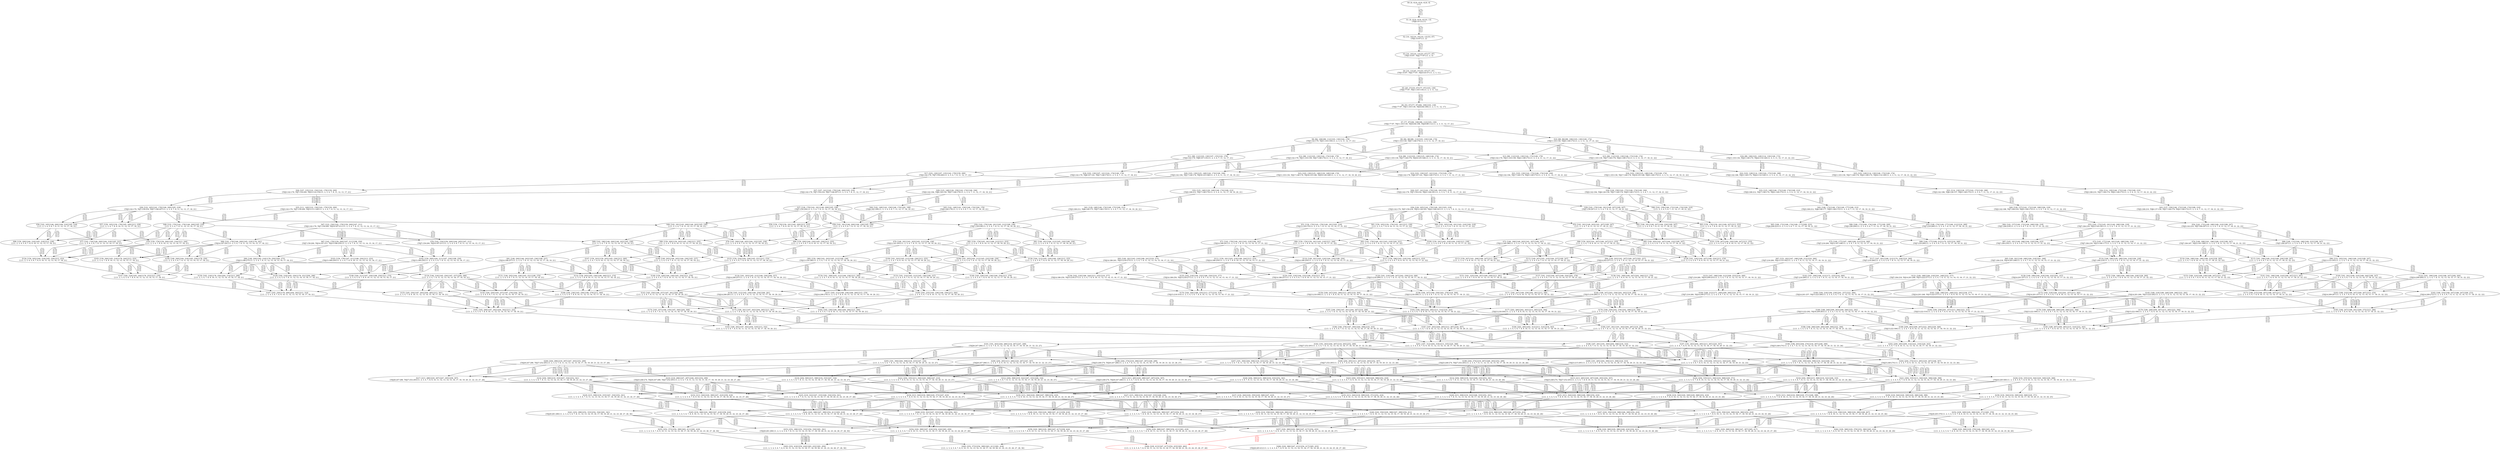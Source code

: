 digraph {
	S0[label="S0: [0, 0] [0, 0] [0, 0] [0, 0] \n{}{}"];
	S1[label="S1: [0, 0] [0, 0] [0, 0] [10, 13] \n{T0J0:10-13}{1}"];
	S2[label="S2: [10, 10] [10, 10] [10, 13] [53, 67] \n{T0J1:53-67}{1, 2}"];
	S3[label="S3: [10, 10] [10, 13] [53, 67] [77, 97] \n{T0J1:53-67, T0J2:77-97}{1, 2, 3}"];
	S4[label="S4: [10, 13] [45, 57] [53, 67] [77, 97] \n{T0J1:53-67, T0J2:77-97, T0J10:45-57}{1, 2, 3, 11}"];
	S5[label="S5: [45, 57] [53, 67] [77, 97] [103, 130] \n{T0J2:77-97, T0J11:103-130}{1, 2, 3, 11, 12}"];
	S6[label="S6: [53, 67] [77, 97] [84, 106] [103, 130] \n{T0J2:77-97, T0J11:103-130, T0J16:84-106}{1, 2, 3, 11, 12, 17}"];
	S7[label="S7: [77, 97] [84, 106] [89, 112] [103, 130] \n{T0J2:77-97, T0J11:103-130, T0J16:84-106, T0J20:89-112}{1, 2, 3, 11, 12, 17, 21}"];
	S8[label="S8: [84, 106] [89, 112] [103, 130] [142, 179] \n{T0J3:142-179, T0J11:103-130}{1, 2, 3, 4, 11, 12, 17, 21}"];
	S9[label="S9: [84, 96] [89, 112] [103, 130] [146, 174] \n{T0J11:103-130, T0J17:146-174}{1, 2, 3, 11, 12, 17, 18, 21}"];
	S10[label="S10: [89, 96] [89, 106] [103, 130] [149, 172] \n{T0J11:103-130, T0J21:149-172}{1, 2, 3, 11, 12, 17, 21, 22}"];
	S11[label="S11: [89, 112] [103, 130] [107, 135] [142, 179] \n{T0J3:142-179, T0J6:107-135}{1, 2, 3, 4, 7, 11, 12, 17, 21}"];
	S12[label="S12: [89, 112] [103, 130] [142, 174] [146, 179] \n{T0J3:142-179, T0J11:103-130, T0J17:146-174}{1, 2, 3, 4, 11, 12, 17, 18, 21}"];
	S13[label="S13: [89, 112] [103, 130] [142, 172] [149, 179] \n{T0J3:142-179, T0J11:103-130, T0J21:149-172}{1, 2, 3, 4, 11, 12, 17, 21, 22}"];
	S14[label="S14: [89, 112] [103, 130] [125, 148] [146, 174] \n{T0J11:103-130, T0J17:146-174, T0J18:125-148}{1, 2, 3, 11, 12, 17, 18, 19, 21}"];
	S15[label="S15: [89, 112] [103, 130] [146, 172] [149, 174] \n{T0J11:103-130, T0J17:146-174, T0J21:149-172}{1, 2, 3, 11, 12, 17, 18, 21, 22}"];
	S16[label="S16: [89, 106] [103, 128] [114, 130] [149, 172] \n{T0J11:103-130, T0J21:149-172, T0J22:114-128}{1, 2, 3, 11, 12, 17, 21, 22, 23}"];
	S17[label="S17: [103, 130] [107, 135] [142, 179] [159, 200] \n{T0J3:142-179, T0J7:159-200}{1, 2, 3, 4, 7, 8, 11, 12, 17, 21}"];
	S18[label="S18: [103, 130] [107, 141] [142, 174] [146, 179] \n{T0J3:142-179, T0J6:107-141, T0J17:146-174}{1, 2, 3, 4, 7, 11, 12, 17, 18, 21}"];
	S19[label="S19: [103, 130] [107, 141] [142, 172] [149, 179] \n{T0J3:142-179, T0J6:107-141, T0J21:149-172}{1, 2, 3, 4, 7, 11, 12, 17, 21, 22}"];
	S20[label="S20: [103, 130] [125, 148] [142, 174] [146, 194] \n{T0J3:142-194, T0J17:146-174, T0J18:125-148}{1, 2, 3, 4, 11, 12, 17, 18, 19, 21}"];
	S21[label="S21: [103, 130] [142, 172] [146, 174] [149, 194] \n{T0J3:142-194, T0J17:146-174, T0J21:149-172}{1, 2, 3, 4, 11, 12, 17, 18, 21, 22}"];
	S22[label="S22: [103, 128] [114, 130] [142, 172] [149, 188] \n{T0J3:142-188, T0J21:149-172, T0J22:114-128}{1, 2, 3, 4, 11, 12, 17, 21, 22, 23}"];
	S23[label="S23: [103, 130] [125, 146] [129, 148] [146, 174] \n{T0J11:103-130, T0J17:146-174, T0J18:125-148, T0J19:129-146}{1, 2, 3, 11, 12, 17, 18, 19, 20, 21}"];
	S24[label="S24: [103, 130] [125, 148] [146, 172] [149, 174] \n{T0J11:103-130, T0J17:146-174, T0J18:125-148, T0J21:149-172}{1, 2, 3, 11, 12, 17, 18, 19, 21, 22}"];
	S25[label="S25: [103, 128] [114, 130] [146, 172] [149, 174] \n{T0J11:103-130, T0J17:146-174, T0J21:149-172, T0J22:114-128}{1, 2, 3, 11, 12, 17, 18, 21, 22, 23}"];
	S26[label="S26: [107, 135] [122, 154] [142, 179] [159, 200] \n{T0J3:142-179, T0J7:159-200, T0J12:122-154}{1, 2, 3, 4, 7, 8, 11, 12, 13, 17, 21}"];
	S27[label="S27: [107, 141] [142, 179] [146, 200] [165, 218] \n{T0J3:142-179, T0J7:159-218, T0J17:146-207}{1, 2, 3, 4, 7, 8, 11, 12, 17, 18, 21}"];
	S28[label="S28: [107, 141] [142, 179] [149, 181] [163, 218] \n{T0J3:142-179, T0J7:159-218, T0J21:149-181}{1, 2, 3, 4, 7, 8, 11, 12, 17, 21, 22}"];
	S29[label="S29: [125, 148] [126, 159] [142, 174] [146, 194] \n{T0J3:142-194, T0J6:126-159, T0J17:146-174}{1, 2, 3, 4, 7, 11, 12, 17, 18, 19, 21}"];
	S30[label="S30: [126, 159] [142, 172] [146, 174] [149, 194] \n{T0J3:142-194, T0J6:126-159, T0J17:146-174, T0J21:149-172}{1, 2, 3, 4, 7, 11, 12, 17, 18, 21, 22}"];
	S31[label="S31: [114, 130] [126, 157] [142, 172] [149, 188] \n{T0J3:142-188, T0J6:126-157, T0J21:149-172}{1, 2, 3, 4, 7, 11, 12, 17, 21, 22, 23}"];
	S32[label="S32: [125, 146] [129, 148] [146, 174] [168, 212] \n{T0J3:168-212, T0J17:146-174}{1, 2, 3, 4, 11, 12, 17, 18, 19, 20, 21}"];
	S33[label="S33: [125, 148] [146, 172] [149, 174] [168, 212] \n{T0J3:168-212, T0J17:146-174, T0J21:149-172}{1, 2, 3, 4, 11, 12, 17, 18, 19, 21, 22}"];
	S34[label="S34: [114, 130] [146, 172] [149, 174] [168, 210] \n{T0J3:168-210, T0J17:146-174, T0J21:149-172}{1, 2, 3, 4, 11, 12, 17, 18, 21, 22, 23}"];
	S35[label="S35: [111, 140] [122, 154] [142, 179] [159, 200] \n{T0J3:142-179, T0J7:159-200, T0J13:111-140}{1, 2, 3, 4, 7, 8, 11, 12, 13, 14, 17, 21}"];
	S36[label="S36: [122, 165] [142, 179] [146, 200] [165, 218] \n{T0J3:142-179, T0J7:159-218, T0J17:146-207}{1, 2, 3, 4, 7, 8, 11, 12, 13, 17, 18, 21}"];
	S37[label="S37: [126, 179] [142, 181] [146, 200] [165, 236] \n{T0J7:159-236}{1, 2, 3, 4, 7, 8, 11, 12, 17, 18, 19, 21}"];
	S38[label="S38: [126, 165] [142, 179] [149, 181] [163, 218] \n{T0J3:142-179, T0J7:159-218, T0J12:126-165, T0J21:149-181}{1, 2, 3, 4, 7, 8, 11, 12, 13, 17, 21, 22}"];
	S39[label="S39: [142, 179] [146, 181] [149, 207] [169, 247] \n{T0J7:159-247}{1, 2, 3, 4, 7, 8, 11, 12, 17, 18, 21, 22}"];
	S40[label="S40: [126, 157] [142, 172] [149, 188] [184, 218] \n{T0J3:142-188, T0J7:184-218, T0J21:149-172}{1, 2, 3, 4, 7, 8, 11, 12, 17, 21, 22, 23}"];
	S41[label="S41: [129, 148] [146, 174] [148, 175] [168, 212] \n{T0J3:168-212, T0J6:148-175, T0J17:146-174}{1, 2, 3, 4, 7, 11, 12, 17, 18, 19, 20, 21}"];
	S42[label="S42: [146, 172] [148, 174] [149, 177] [168, 212] \n{T0J3:168-212, T0J6:148-177, T0J21:149-172}{1, 2, 3, 4, 7, 11, 12, 17, 18, 19, 21, 22}"];
	S43[label="S43: [137, 159] [146, 172] [149, 174] [168, 210] \n{T0J3:168-210, T0J6:137-159, T0J17:146-174, T0J21:149-172}{1, 2, 3, 4, 7, 11, 12, 17, 18, 21, 22, 23}"];
	S44[label="S44: [142, 148] [142, 159] [146, 174] [182, 199] \n{T0J4:182-199}{1, 2, 3, 4, 5, 6, 7, 11, 12, 17, 18, 19, 21}"];
	S45[label="S45: [142, 148] [142, 159] [146, 174] [164, 176] \n{T0J5:164-176}{1, 2, 3, 4, 5, 6, 7, 11, 12, 17, 18, 19, 21}"];
	S46[label="S46: [142, 159] [146, 172] [149, 174] [164, 210] \n{}{1, 2, 3, 4, 5, 6, 7, 11, 12, 17, 18, 21, 22}"];
	S47[label="S47: [122, 154] [142, 179] [159, 200] [167, 211] \n{T0J3:142-179, T0J7:159-200, T0J14:167-211}{1, 2, 3, 4, 7, 8, 11, 12, 13, 14, 15, 17, 21}"];
	S48[label="S48: [122, 170] [142, 179] [146, 200] [165, 218] \n{}{1, 2, 3, 4, 7, 8, 11, 12, 13, 14, 17, 18, 21}"];
	S49[label="S49: [142, 181] [145, 200] [146, 203] [165, 236] \n{}{1, 2, 3, 4, 7, 8, 11, 12, 13, 17, 18, 19, 21}"];
	S50[label="S50: [142, 179] [146, 181] [165, 212] [166, 236] \n{T0J7:159-236}{1, 2, 3, 4, 7, 8, 11, 12, 17, 18, 19, 20, 21}"];
	S51[label="S51: [130, 170] [142, 179] [149, 181] [163, 218] \n{T0J13:130-170}{1, 2, 3, 4, 7, 8, 11, 12, 13, 14, 17, 21, 22}"];
	S52[label="S52: [142, 181] [149, 203] [161, 207] [169, 247] \n{}{1, 2, 3, 4, 7, 8, 11, 12, 13, 17, 18, 21, 22}"];
	S53[label="S53: [142, 172] [145, 181] [149, 188] [184, 218] \n{T0J7:184-218, T0J12:145-181}{1, 2, 3, 4, 7, 8, 11, 12, 13, 17, 21, 22, 23}"];
	S54[label="S54: [142, 172] [149, 188] [168, 210] [188, 247] \n{T0J3:142-210, T0J7:184-247}{1, 2, 3, 4, 7, 8, 11, 12, 17, 18, 21, 22, 23}"];
	S55[label="S55: [148, 174] [149, 177] [168, 212] [216, 260] \n{T0J7:216-260}{1, 2, 3, 4, 7, 8, 11, 12, 17, 18, 19, 21, 22}"];
	S56[label="S56: [142, 165] [146, 200] [164, 216] [165, 218] \n{}{1, 2, 3, 4, 5, 6, 7, 8, 11, 12, 13, 17, 18, 21}"];
	S57[label="S57: [159, 165] [159, 179] [165, 200] [213, 239] \n{}{1, 2, 3, 4, 7, 8, 9, 10, 11, 12, 13, 17, 18, 21}"];
	S58[label="S58: [142, 181] [146, 200] [164, 230] [165, 236] \n{}{1, 2, 3, 4, 5, 6, 7, 8, 11, 12, 17, 18, 19, 21}"];
	S59[label="S59: [159, 179] [159, 181] [165, 200] [213, 253] \n{}{1, 2, 3, 4, 7, 8, 9, 10, 11, 12, 17, 18, 19, 21}"];
	S60[label="S60: [142, 165] [149, 181] [163, 216] [164, 218] \n{}{1, 2, 3, 4, 5, 6, 7, 8, 11, 12, 13, 17, 21, 22}"];
	S61[label="S61: [159, 165] [159, 179] [163, 181] [213, 239] \n{}{1, 2, 3, 4, 7, 8, 9, 10, 11, 12, 13, 17, 21, 22}"];
	S62[label="S62: [146, 181] [149, 207] [164, 230] [169, 247] \n{}{1, 2, 3, 4, 5, 6, 7, 8, 11, 12, 17, 18, 21, 22}"];
	S63[label="S63: [159, 179] [159, 181] [169, 207] [213, 253] \n{}{1, 2, 3, 4, 7, 8, 9, 10, 11, 12, 17, 18, 21, 22}"];
	S64[label="S64: [142, 157] [149, 172] [164, 208] [184, 218] \n{T0J7:184-218}{1, 2, 3, 4, 5, 6, 7, 8, 11, 12, 17, 21, 22, 23}"];
	S65[label="S65: [168, 172] [168, 174] [168, 177] [208, 223] \n{T0J4:208-223}{1, 2, 3, 4, 5, 6, 7, 11, 12, 17, 18, 19, 21, 22}"];
	S66[label="S66: [168, 172] [168, 174] [168, 177] [190, 200] \n{T0J5:190-200}{1, 2, 3, 4, 5, 6, 7, 11, 12, 17, 18, 19, 21, 22}"];
	S67[label="S67: [142, 179] [159, 200] [167, 211] [198, 250] \n{T0J7:159-200, T0J14:167-211, T0J15:198-250}{1, 2, 3, 4, 7, 8, 11, 12, 13, 14, 15, 16, 17, 21}"];
	S68[label="S68: [142, 179] [146, 200] [165, 218] [178, 241] \n{T0J14:167-241}{1, 2, 3, 4, 7, 8, 11, 12, 13, 14, 15, 17, 18, 21}"];
	S69[label="S69: [142, 186] [146, 200] [146, 203] [165, 236] \n{}{1, 2, 3, 4, 7, 8, 11, 12, 13, 14, 17, 18, 19, 21}"];
	S70[label="S70: [146, 181] [161, 203] [165, 212] [166, 236] \n{T0J12:161-203}{1, 2, 3, 4, 7, 8, 11, 12, 13, 17, 18, 19, 20, 21}"];
	S71[label="S71: [142, 179] [149, 181] [163, 218] [186, 241] \n{T0J14:186-241}{1, 2, 3, 4, 7, 8, 11, 12, 13, 14, 15, 17, 21, 22}"];
	S72[label="S72: [146, 186] [149, 203] [161, 207] [169, 247] \n{T0J13:146-186}{1, 2, 3, 4, 7, 8, 11, 12, 13, 14, 17, 18, 21, 22}"];
	S73[label="S73: [145, 177] [146, 181] [149, 188] [184, 218] \n{T0J7:184-218, T0J13:146-177}{1, 2, 3, 4, 7, 8, 11, 12, 13, 14, 17, 21, 22, 23}"];
	S74[label="S74: [149, 188] [161, 196] [168, 210] [188, 247] \n{T0J7:184-247, T0J12:161-196}{1, 2, 3, 4, 7, 8, 11, 12, 13, 17, 18, 21, 22, 23}"];
	S75[label="S75: [149, 177] [167, 198] [168, 212] [216, 260] \n{T0J7:216-260, T0J12:167-198}{1, 2, 3, 4, 7, 8, 11, 12, 13, 17, 18, 19, 21, 22}"];
	S76[label="S76: [142, 154] [159, 200] [164, 205] [167, 211] \n{T0J7:159-200, T0J14:167-211}{1, 2, 3, 4, 5, 6, 7, 8, 11, 12, 13, 14, 15, 17, 21}"];
	S77[label="S77: [142, 179] [146, 200] [164, 218] [165, 221] \n{}{1, 2, 3, 4, 5, 6, 7, 8, 11, 12, 13, 14, 17, 18, 21}"];
	S78[label="S78: [159, 179] [159, 200] [165, 218] [213, 244] \n{}{1, 2, 3, 4, 7, 8, 9, 10, 11, 12, 13, 14, 17, 18, 21}"];
	S79[label="S79: [145, 200] [146, 205] [164, 232] [165, 236] \n{}{1, 2, 3, 4, 5, 6, 7, 8, 11, 12, 13, 17, 18, 19, 21}"];
	S80[label="S80: [159, 200] [159, 203] [165, 236] [213, 255] \n{}{1, 2, 3, 4, 7, 8, 9, 10, 11, 12, 13, 17, 18, 19, 21}"];
	S81[label="S81: [146, 181] [164, 212] [165, 230] [166, 236] \n{}{1, 2, 3, 4, 5, 6, 7, 8, 11, 12, 17, 18, 19, 20, 21}"];
	S82[label="S82: [159, 179] [165, 181] [166, 212] [213, 253] \n{}{1, 2, 3, 4, 7, 8, 9, 10, 11, 12, 17, 18, 19, 20, 21}"];
	S83[label="S83: [142, 179] [149, 181] [163, 218] [164, 221] \n{}{1, 2, 3, 4, 5, 6, 7, 8, 11, 12, 13, 14, 17, 21, 22}"];
	S84[label="S84: [159, 179] [159, 181] [163, 218] [213, 244] \n{}{1, 2, 3, 4, 7, 8, 9, 10, 11, 12, 13, 14, 17, 21, 22}"];
	S85[label="S85: [149, 205] [161, 207] [164, 232] [169, 247] \n{}{1, 2, 3, 4, 5, 6, 7, 8, 11, 12, 13, 17, 18, 21, 22}"];
	S86[label="S86: [159, 203] [161, 207] [169, 247] [213, 255] \n{}{1, 2, 3, 4, 7, 8, 9, 10, 11, 12, 13, 17, 18, 21, 22}"];
	S87[label="S87: [145, 181] [149, 188] [164, 218] [184, 223] \n{T0J7:184-218}{1, 2, 3, 4, 5, 6, 7, 8, 11, 12, 13, 17, 21, 22, 23}"];
	S88[label="S88: [149, 172] [164, 188] [168, 223] [188, 247] \n{T0J7:184-247}{1, 2, 3, 4, 5, 6, 7, 8, 11, 12, 17, 18, 21, 22, 23}"];
	S89[label="S89: [149, 177] [168, 212] [170, 225] [216, 260] \n{T0J7:216-260}{1, 2, 3, 4, 5, 6, 7, 8, 11, 12, 17, 18, 19, 21, 22}"];
	S90[label="S90: [146, 200] [165, 218] [178, 250] [204, 275] \n{T0J15:198-275}{1, 2, 3, 4, 7, 8, 11, 12, 13, 14, 15, 16, 17, 18, 21}"];
	S91[label="S91: [146, 200] [146, 203] [165, 236] [198, 257] \n{T0J14:198-257}{1, 2, 3, 4, 7, 8, 11, 12, 13, 14, 15, 17, 18, 19, 21}"];
	S92[label="S92: [150, 186] [161, 203] [165, 212] [166, 236] \n{T0J13:150-186}{1, 2, 3, 4, 7, 8, 11, 12, 13, 14, 17, 18, 19, 20, 21}"];
	S93[label="S93: [149, 181] [163, 218] [186, 241] [218, 275] \n{T0J14:186-241, T0J15:218-275}{1, 2, 3, 4, 7, 8, 11, 12, 13, 14, 15, 16, 17, 21, 22}"];
	S94[label="S94: [149, 203] [161, 207] [169, 247] [202, 257] \n{T0J14:202-257}{1, 2, 3, 4, 7, 8, 11, 12, 13, 14, 15, 17, 18, 21, 22}"];
	S95[label="S95: [146, 181] [149, 188] [184, 218] [201, 248] \n{T0J7:184-218, T0J14:201-248}{1, 2, 3, 4, 7, 8, 11, 12, 13, 14, 15, 17, 21, 22, 23}"];
	S96[label="S96: [153, 193] [161, 196] [168, 210] [188, 247] \n{T0J13:153-193}{1, 2, 3, 4, 7, 8, 11, 12, 13, 14, 17, 18, 21, 22, 23}"];
	S97[label="S97: [153, 182] [167, 198] [168, 212] [216, 260] \n{T0J7:216-260, T0J13:153-182}{1, 2, 3, 4, 7, 8, 11, 12, 13, 14, 17, 18, 19, 21, 22}"];
	S98[label="S98: [159, 200] [164, 216] [165, 218] [213, 239] \n{}{1, 2, 3, 4, 5, 6, 7, 8, 9, 10, 11, 12, 13, 17, 18, 21}"];
	S99[label="S99: [159, 200] [164, 230] [165, 236] [213, 255] \n{}{1, 2, 3, 4, 5, 6, 7, 8, 9, 10, 11, 12, 17, 18, 19, 21}"];
	S100[label="S100: [159, 181] [163, 216] [164, 218] [213, 239] \n{}{1, 2, 3, 4, 5, 6, 7, 8, 9, 10, 11, 12, 13, 17, 21, 22}"];
	S101[label="S101: [159, 207] [164, 230] [169, 247] [213, 255] \n{}{1, 2, 3, 4, 5, 6, 7, 8, 9, 10, 11, 12, 17, 18, 21, 22}"];
	S102[label="S102: [159, 200] [164, 211] [167, 230] [198, 250] \n{T0J15:198-250}{1, 2, 3, 4, 5, 6, 7, 8, 11, 12, 13, 14, 15, 16, 17, 21}"];
	S103[label="S103: [159, 179] [167, 211] [198, 250] [213, 253] \n{T0J15:198-250}{1, 2, 3, 4, 7, 8, 9, 10, 11, 12, 13, 14, 15, 16, 17, 21}"];
	S104[label="S104: [146, 200] [164, 218] [165, 230] [178, 250] \n{}{1, 2, 3, 4, 5, 6, 7, 8, 11, 12, 13, 14, 15, 17, 18, 21}"];
	S105[label="S105: [159, 200] [165, 218] [178, 244] [213, 253] \n{}{1, 2, 3, 4, 7, 8, 9, 10, 11, 12, 13, 14, 15, 17, 18, 21}"];
	S106[label="S106: [146, 205] [146, 205] [164, 236] [165, 237] \n{}{1, 2, 3, 4, 5, 6, 7, 8, 11, 12, 13, 14, 17, 18, 19, 21}"];
	S107[label="S107: [159, 203] [159, 205] [165, 236] [213, 260] \n{}{1, 2, 3, 4, 7, 8, 9, 10, 11, 12, 13, 14, 17, 18, 19, 21}"];
	S108[label="S108: [161, 205] [165, 212] [165, 232] [166, 236] \n{}{1, 2, 3, 4, 5, 6, 7, 8, 11, 12, 13, 17, 18, 19, 20, 21}"];
	S109[label="S109: [161, 203] [165, 212] [166, 236] [213, 255] \n{}{1, 2, 3, 4, 7, 8, 9, 10, 11, 12, 13, 17, 18, 19, 20, 21}"];
	S110[label="S110: [149, 181] [163, 218] [164, 230] [186, 250] \n{T0J14:186-250}{1, 2, 3, 4, 5, 6, 7, 8, 11, 12, 13, 14, 15, 17, 21, 22}"];
	S111[label="S111: [159, 181] [163, 218] [186, 244] [213, 253] \n{T0J14:186-250}{1, 2, 3, 4, 7, 8, 9, 10, 11, 12, 13, 14, 15, 17, 21, 22}"];
	S112[label="S112: [149, 207] [161, 210] [164, 237] [169, 247] \n{}{1, 2, 3, 4, 5, 6, 7, 8, 11, 12, 13, 14, 17, 18, 21, 22}"];
	S113[label="S113: [159, 207] [161, 208] [169, 247] [213, 260] \n{}{1, 2, 3, 4, 7, 8, 9, 10, 11, 12, 13, 14, 17, 18, 21, 22}"];
	S114[label="S114: [146, 186] [149, 188] [164, 218] [184, 228] \n{T0J7:184-218}{1, 2, 3, 4, 5, 6, 7, 8, 11, 12, 13, 14, 17, 21, 22, 23}"];
	S115[label="S115: [161, 196] [168, 210] [168, 239] [188, 247] \n{}{1, 2, 3, 4, 5, 6, 7, 8, 11, 12, 13, 17, 18, 21, 22, 23}"];
	S116[label="S116: [184, 188] [184, 196] [188, 210] [238, 262] \n{}{1, 2, 3, 4, 7, 8, 9, 10, 11, 12, 13, 17, 18, 21, 22, 23}"];
	S117[label="S117: [167, 201] [168, 212] [170, 228] [216, 260] \n{T0J7:216-260}{1, 2, 3, 4, 5, 6, 7, 8, 11, 12, 13, 17, 18, 19, 21, 22}"];
	S118[label="S118: [146, 218] [165, 250] [187, 257] [204, 296] \n{}{1, 2, 3, 4, 7, 8, 11, 12, 13, 14, 15, 16, 17, 18, 19, 21}"];
	S119[label="S119: [161, 203] [165, 212] [166, 236] [206, 257] \n{T0J14:206-257}{1, 2, 3, 4, 7, 8, 11, 12, 13, 14, 15, 17, 18, 19, 20, 21}"];
	S120[label="S120: [161, 218] [169, 247] [202, 259] [218, 299] \n{T0J15:218-299}{1, 2, 3, 4, 7, 8, 11, 12, 13, 14, 15, 16, 17, 18, 21, 22}"];
	S121[label="S121: [149, 188] [184, 218] [201, 248] [222, 277] \n{T0J7:184-218, T0J14:201-248, T0J15:222-277}{1, 2, 3, 4, 7, 8, 11, 12, 13, 14, 15, 16, 17, 21, 22, 23}"];
	S122[label="S122: [161, 196] [168, 210] [188, 247] [209, 264] \n{T0J14:209-264}{1, 2, 3, 4, 7, 8, 11, 12, 13, 14, 15, 17, 18, 21, 22, 23}"];
	S123[label="S123: [167, 198] [168, 212] [209, 253] [216, 260] \n{T0J7:216-260, T0J14:209-253}{1, 2, 3, 4, 7, 8, 11, 12, 13, 14, 15, 17, 18, 19, 21, 22}"];
	S124[label="S124: [159, 205] [164, 218] [165, 230] [213, 253] \n{}{1, 2, 3, 4, 5, 6, 7, 8, 9, 10, 11, 12, 13, 14, 17, 18, 21}"];
	S125[label="S125: [159, 224] [164, 236] [165, 251] [213, 274] \n{}{1, 2, 3, 4, 5, 6, 7, 8, 9, 10, 11, 12, 13, 17, 18, 19, 21}"];
	S126[label="S126: [164, 212] [165, 230] [166, 236] [213, 255] \n{}{1, 2, 3, 4, 5, 6, 7, 8, 9, 10, 11, 12, 17, 18, 19, 20, 21}"];
	S127[label="S127: [159, 186] [163, 218] [164, 230] [213, 253] \n{}{1, 2, 3, 4, 5, 6, 7, 8, 9, 10, 11, 12, 13, 14, 17, 21, 22}"];
	S128[label="S128: [161, 230] [164, 247] [169, 254] [213, 279] \n{}{1, 2, 3, 4, 5, 6, 7, 8, 9, 10, 11, 12, 13, 17, 18, 21, 22}"];
	S129[label="S129: [164, 218] [165, 250] [178, 251] [204, 296] \n{}{1, 2, 3, 4, 5, 6, 7, 8, 11, 12, 13, 14, 15, 16, 17, 18, 21}"];
	S130[label="S130: [165, 218] [178, 250] [204, 274] [213, 296] \n{}{1, 2, 3, 4, 7, 8, 9, 10, 11, 12, 13, 14, 15, 16, 17, 18, 21}"];
	S131[label="S131: [146, 205] [164, 236] [165, 251] [198, 276] \n{}{1, 2, 3, 4, 5, 6, 7, 8, 11, 12, 13, 14, 15, 17, 18, 19, 21}"];
	S132[label="S132: [159, 205] [165, 236] [198, 260] [213, 274] \n{}{1, 2, 3, 4, 7, 8, 9, 10, 11, 12, 13, 14, 15, 17, 18, 19, 21}"];
	S133[label="S133: [161, 210] [165, 212] [165, 236] [166, 237] \n{}{1, 2, 3, 4, 5, 6, 7, 8, 11, 12, 13, 14, 17, 18, 19, 20, 21}"];
	S134[label="S134: [161, 208] [165, 212] [166, 236] [213, 260] \n{}{1, 2, 3, 4, 7, 8, 9, 10, 11, 12, 13, 14, 17, 18, 19, 20, 21}"];
	S135[label="S135: [163, 218] [164, 232] [186, 250] [218, 277] \n{T0J14:186-250, T0J15:218-277}{1, 2, 3, 4, 5, 6, 7, 8, 11, 12, 13, 14, 15, 16, 17, 21, 22}"];
	S136[label="S136: [163, 218] [186, 244] [213, 255] [218, 277] \n{T0J14:186-250, T0J15:218-277}{1, 2, 3, 4, 7, 8, 9, 10, 11, 12, 13, 14, 15, 16, 17, 21, 22}"];
	S137[label="S137: [161, 210] [164, 247] [169, 254] [202, 278] \n{}{1, 2, 3, 4, 5, 6, 7, 8, 11, 12, 13, 14, 15, 17, 18, 21, 22}"];
	S138[label="S138: [161, 208] [169, 247] [202, 260] [213, 278] \n{}{1, 2, 3, 4, 7, 8, 9, 10, 11, 12, 13, 14, 15, 17, 18, 21, 22}"];
	S139[label="S139: [149, 188] [164, 218] [184, 232] [201, 257] \n{T0J14:201-257}{1, 2, 3, 4, 5, 6, 7, 8, 11, 12, 13, 14, 15, 17, 21, 22, 23}"];
	S140[label="S140: [161, 201] [168, 210] [168, 244] [188, 247] \n{}{1, 2, 3, 4, 5, 6, 7, 8, 11, 12, 13, 14, 17, 18, 21, 22, 23}"];
	S141[label="S141: [161, 196] [168, 210] [188, 247] [213, 267] \n{}{1, 2, 3, 4, 7, 8, 9, 10, 11, 12, 13, 14, 17, 18, 21, 22, 23}"];
	S142[label="S142: [167, 206] [168, 212] [171, 233] [216, 260] \n{T0J7:216-260}{1, 2, 3, 4, 5, 6, 7, 8, 11, 12, 13, 14, 17, 18, 19, 21, 22}"];
	S143[label="S143: [165, 250] [166, 257] [187, 261] [204, 299] \n{}{1, 2, 3, 4, 7, 8, 11, 12, 13, 14, 15, 16, 17, 18, 19, 20, 21}"];
	S144[label="S144: [168, 247] [202, 259] [202, 263] [218, 299] \n{T0J15:218-299}{1, 2, 3, 4, 7, 8, 11, 12, 13, 14, 15, 16, 17, 18, 19, 21, 22}"];
	S145[label="S145: [168, 218] [188, 248] [209, 266] [222, 292] \n{T0J14:201-264, T0J15:222-292}{1, 2, 3, 4, 7, 8, 11, 12, 13, 14, 15, 16, 17, 18, 21, 22, 23}"];
	S146[label="S146: [164, 211] [167, 230] [198, 250] [213, 274] \n{}{1, 2, 3, 4, 5, 6, 7, 8, 9, 10, 11, 12, 13, 14, 15, 16, 17, 21}"];
	S147[label="S147: [164, 218] [165, 244] [178, 253] [213, 276] \n{}{1, 2, 3, 4, 5, 6, 7, 8, 9, 10, 11, 12, 13, 14, 15, 17, 18, 21}"];
	S148[label="S148: [159, 229] [164, 236] [165, 254] [213, 279] \n{}{1, 2, 3, 4, 5, 6, 7, 8, 9, 10, 11, 12, 13, 14, 17, 18, 19, 21}"];
	S149[label="S149: [165, 230] [165, 236] [166, 254] [213, 279] \n{}{1, 2, 3, 4, 5, 6, 7, 8, 9, 10, 11, 12, 13, 17, 18, 19, 20, 21}"];
	S150[label="S150: [163, 218] [164, 232] [186, 253] [213, 257] \n{T0J14:186-257}{1, 2, 3, 4, 5, 6, 7, 8, 9, 10, 11, 12, 13, 14, 15, 17, 21, 22}"];
	S151[label="S151: [161, 235] [164, 247] [169, 258] [213, 281] \n{}{1, 2, 3, 4, 5, 6, 7, 8, 9, 10, 11, 12, 13, 14, 17, 18, 21, 22}"];
	S152[label="S152: [184, 186] [184, 188] [184, 228] [238, 260] \n{}{1, 2, 3, 4, 5, 6, 7, 8, 9, 10, 11, 12, 13, 14, 17, 21, 22, 23}"];
	S153[label="S153: [168, 210] [168, 239] [188, 247] [215, 270] \n{}{1, 2, 3, 4, 5, 6, 7, 8, 9, 10, 11, 12, 13, 17, 18, 21, 22, 23}"];
	S154[label="S154: [164, 250] [165, 257] [187, 276] [204, 301] \n{}{1, 2, 3, 4, 5, 6, 7, 8, 11, 12, 13, 14, 15, 16, 17, 18, 19, 21}"];
	S155[label="S155: [165, 250] [187, 263] [204, 285] [213, 301] \n{}{1, 2, 3, 4, 7, 8, 9, 10, 11, 12, 13, 14, 15, 16, 17, 18, 19, 21}"];
	S156[label="S156: [165, 212] [165, 236] [166, 254] [206, 281] \n{T0J14:206-281}{1, 2, 3, 4, 5, 6, 7, 8, 11, 12, 13, 14, 15, 17, 18, 19, 20, 21}"];
	S157[label="S157: [165, 212] [166, 236] [206, 260] [215, 279] \n{T0J14:206-279}{1, 2, 3, 4, 7, 8, 9, 10, 11, 12, 13, 14, 15, 17, 18, 19, 20, 21}"];
	S158[label="S158: [164, 247] [169, 259] [202, 278] [218, 306] \n{T0J15:218-306}{1, 2, 3, 4, 5, 6, 7, 8, 11, 12, 13, 14, 15, 16, 17, 18, 21, 22}"];
	S159[label="S159: [169, 247] [202, 260] [213, 285] [218, 304] \n{T0J15:218-304}{1, 2, 3, 4, 7, 8, 9, 10, 11, 12, 13, 14, 15, 16, 17, 18, 21, 22}"];
	S160[label="S160: [164, 218] [184, 239] [201, 257] [222, 284] \n{T0J14:201-257, T0J15:222-284}{1, 2, 3, 4, 5, 6, 7, 8, 11, 12, 13, 14, 15, 16, 17, 21, 22, 23}"];
	S161[label="S161: [184, 188] [201, 248] [222, 262] [238, 277] \n{T0J14:201-248, T0J15:222-277}{1, 2, 3, 4, 7, 8, 9, 10, 11, 12, 13, 14, 15, 16, 17, 21, 22, 23}"];
	S162[label="S162: [168, 210] [168, 247] [188, 247] [209, 272] \n{T0J14:209-272}{1, 2, 3, 4, 5, 6, 7, 8, 11, 12, 13, 14, 15, 17, 18, 21, 22, 23}"];
	S163[label="S163: [168, 210] [188, 247] [209, 267] [215, 270] \n{T0J14:209-267}{1, 2, 3, 4, 7, 8, 9, 10, 11, 12, 13, 14, 15, 17, 18, 21, 22, 23}"];
	S164[label="S164: [168, 212] [171, 249] [209, 260] [216, 277] \n{T0J7:216-260, T0J14:209-277}{1, 2, 3, 4, 5, 6, 7, 8, 11, 12, 13, 14, 15, 17, 18, 19, 21, 22}"];
	S165[label="S165: [166, 259] [187, 261] [204, 287] [218, 299] \n{}{1, 2, 3, 4, 7, 8, 11, 12, 13, 14, 15, 16, 17, 18, 19, 20, 21, 22}"];
	S166[label="S166: [188, 248] [209, 263] [209, 266] [222, 292] \n{T0J15:222-292, T0J18:209-263}{1, 2, 3, 4, 7, 8, 11, 12, 13, 14, 15, 16, 17, 18, 19, 21, 22, 23}"];
	S167[label="S167: [165, 250] [178, 269] [204, 292] [213, 314] \n{}{1, 2, 3, 4, 5, 6, 7, 8, 9, 10, 11, 12, 13, 14, 15, 16, 17, 18, 21}"];
	S168[label="S168: [164, 236] [165, 256] [198, 279] [213, 300] \n{}{1, 2, 3, 4, 5, 6, 7, 8, 9, 10, 11, 12, 13, 14, 15, 17, 18, 19, 21}"];
	S169[label="S169: [165, 235] [165, 236] [166, 259] [213, 284] \n{}{1, 2, 3, 4, 5, 6, 7, 8, 9, 10, 11, 12, 13, 14, 17, 18, 19, 20, 21}"];
	S170[label="S170: [164, 244] [186, 255] [213, 277] [218, 314] \n{T0J15:218-314}{1, 2, 3, 4, 5, 6, 7, 8, 9, 10, 11, 12, 13, 14, 15, 16, 17, 21, 22}"];
	S171[label="S171: [164, 247] [169, 259] [202, 281] [213, 306] \n{}{1, 2, 3, 4, 5, 6, 7, 8, 9, 10, 11, 12, 13, 14, 15, 17, 18, 21, 22}"];
	S172[label="S172: [164, 218] [184, 232] [201, 257] [213, 262] \n{T0J14:201-257}{1, 2, 3, 4, 5, 6, 7, 8, 9, 10, 11, 12, 13, 14, 15, 17, 21, 22, 23}"];
	S173[label="S173: [168, 215] [168, 247] [188, 247] [213, 275] \n{}{1, 2, 3, 4, 5, 6, 7, 8, 9, 10, 11, 12, 13, 14, 17, 18, 21, 22, 23}"];
	S174[label="S174: [165, 257] [166, 276] [187, 300] [204, 308] \n{}{1, 2, 3, 4, 5, 6, 7, 8, 11, 12, 13, 14, 15, 16, 17, 18, 19, 20, 21}"];
	S175[label="S175: [166, 261] [187, 263] [204, 285] [213, 307] \n{}{1, 2, 3, 4, 7, 8, 9, 10, 11, 12, 13, 14, 15, 16, 17, 18, 19, 20, 21}"];
	S176[label="S176: [169, 259] [202, 278] [202, 299] [218, 308] \n{}{1, 2, 3, 4, 5, 6, 7, 8, 11, 12, 13, 14, 15, 16, 17, 18, 19, 21, 22}"];
	S177[label="S177: [202, 260] [202, 263] [213, 285] [218, 304] \n{T0J15:218-304}{1, 2, 3, 4, 7, 8, 9, 10, 11, 12, 13, 14, 15, 16, 17, 18, 19, 21, 22}"];
	S178[label="S178: [168, 248] [188, 266] [209, 284] [222, 306] \n{T0J15:222-306}{1, 2, 3, 4, 5, 6, 7, 8, 11, 12, 13, 14, 15, 16, 17, 18, 21, 22, 23}"];
	S179[label="S179: [188, 248] [209, 267] [215, 285] [222, 306] \n{T0J15:222-306}{1, 2, 3, 4, 7, 8, 9, 10, 11, 12, 13, 14, 15, 16, 17, 18, 21, 22, 23}"];
	S180[label="S180: [187, 261] [191, 263] [204, 287] [218, 299] \n{}{1, 2, 3, 4, 7, 8, 11, 12, 13, 14, 15, 16, 17, 18, 19, 20, 21, 22, 23}"];
	S181[label="S181: [165, 269] [187, 292] [204, 302] [213, 332] \n{}{1, 2, 3, 4, 5, 6, 7, 8, 9, 10, 11, 12, 13, 14, 15, 16, 17, 18, 19, 21}"];
	S182[label="S182: [165, 236] [166, 260] [206, 284] [215, 306] \n{}{1, 2, 3, 4, 5, 6, 7, 8, 9, 10, 11, 12, 13, 14, 15, 17, 18, 19, 20, 21}"];
	S183[label="S183: [169, 260] [202, 285] [213, 314] [218, 343] \n{}{1, 2, 3, 4, 5, 6, 7, 8, 9, 10, 11, 12, 13, 14, 15, 16, 17, 18, 21, 22}"];
	S184[label="S184: [184, 239] [201, 257] [213, 284] [222, 314] \n{T0J15:222-314}{1, 2, 3, 4, 5, 6, 7, 8, 9, 10, 11, 12, 13, 14, 15, 16, 17, 21, 22, 23}"];
	S185[label="S185: [168, 247] [188, 261] [209, 275] [215, 286] \n{}{1, 2, 3, 4, 5, 6, 7, 8, 9, 10, 11, 12, 13, 14, 15, 17, 18, 21, 22, 23}"];
	S186[label="S186: [166, 278] [187, 300] [204, 308] [218, 333] \n{}{1, 2, 3, 4, 5, 6, 7, 8, 11, 12, 13, 14, 15, 16, 17, 18, 19, 20, 21, 22}"];
	S187[label="S187: [187, 263] [204, 285] [213, 287] [220, 307] \n{}{1, 2, 3, 4, 7, 8, 9, 10, 11, 12, 13, 14, 15, 16, 17, 18, 19, 20, 21, 22}"];
	S188[label="S188: [188, 266] [209, 284] [209, 300] [222, 306] \n{}{1, 2, 3, 4, 5, 6, 7, 8, 11, 12, 13, 14, 15, 16, 17, 18, 19, 21, 22, 23}"];
	S189[label="S189: [209, 263] [209, 267] [222, 285] [229, 306] \n{T0J15:222-306}{1, 2, 3, 4, 7, 8, 9, 10, 11, 12, 13, 14, 15, 16, 17, 18, 19, 21, 22, 23}"];
	S190[label="S190: [198, 263] [204, 274] [218, 287] [248, 299] \n{T0J25:248-274}{1, 2, 3, 4, 7, 8, 11, 12, 13, 14, 15, 16, 17, 18, 19, 20, 21, 22, 23, 26}"];
	S191[label="S191: [191, 263] [204, 286] [218, 287] [247, 299] \n{T0J26:247-286}{1, 2, 3, 4, 7, 8, 11, 12, 13, 14, 15, 16, 17, 18, 19, 20, 21, 22, 23, 27}"];
	S192[label="S192: [191, 263] [204, 287] [218, 293] [252, 299] \n{T0J27:252-293}{1, 2, 3, 4, 7, 8, 11, 12, 13, 14, 15, 16, 17, 18, 19, 20, 21, 22, 23, 28}"];
	S193[label="S193: [166, 292] [187, 302] [204, 319] [213, 332] \n{}{1, 2, 3, 4, 5, 6, 7, 8, 9, 10, 11, 12, 13, 14, 15, 16, 17, 18, 19, 20, 21}"];
	S194[label="S194: [202, 285] [202, 312] [213, 314] [218, 343] \n{}{1, 2, 3, 4, 5, 6, 7, 8, 9, 10, 11, 12, 13, 14, 15, 16, 17, 18, 19, 21, 22}"];
	S195[label="S195: [188, 267] [209, 285] [215, 314] [222, 343] \n{}{1, 2, 3, 4, 5, 6, 7, 8, 9, 10, 11, 12, 13, 14, 15, 16, 17, 18, 21, 22, 23}"];
	S196[label="S196: [187, 291] [191, 300] [204, 308] [218, 333] \n{}{1, 2, 3, 4, 5, 6, 7, 8, 11, 12, 13, 14, 15, 16, 17, 18, 19, 20, 21, 22, 23}"];
	S197[label="S197: [191, 263] [204, 285] [213, 287] [220, 307] \n{}{1, 2, 3, 4, 7, 8, 9, 10, 11, 12, 13, 14, 15, 16, 17, 18, 19, 20, 21, 22, 23}"];
	S198[label="S198: [204, 274] [218, 286] [247, 287] [248, 299] \n{T0J25:248-274, T0J26:247-286}{1, 2, 3, 4, 7, 8, 11, 12, 13, 14, 15, 16, 17, 18, 19, 20, 21, 22, 23, 26, 27}"];
	S199[label="S199: [204, 274] [218, 287] [248, 293] [252, 299] \n{T0J25:248-274, T0J27:252-293}{1, 2, 3, 4, 7, 8, 11, 12, 13, 14, 15, 16, 17, 18, 19, 20, 21, 22, 23, 26, 28}"];
	S200[label="S200: [204, 286] [218, 287] [247, 293] [252, 299] \n{T0J26:247-286, T0J27:252-293}{1, 2, 3, 4, 7, 8, 11, 12, 13, 14, 15, 16, 17, 18, 19, 20, 21, 22, 23, 27, 28}"];
	S201[label="S201: [187, 312] [204, 319] [213, 335] [220, 368] \n{}{1, 2, 3, 4, 5, 6, 7, 8, 9, 10, 11, 12, 13, 14, 15, 16, 17, 18, 19, 20, 21, 22}"];
	S202[label="S202: [209, 285] [209, 314] [222, 319] [229, 343] \n{}{1, 2, 3, 4, 5, 6, 7, 8, 9, 10, 11, 12, 13, 14, 15, 16, 17, 18, 19, 21, 22, 23}"];
	S203[label="S203: [198, 300] [204, 308] [218, 322] [248, 333] \n{}{1, 2, 3, 4, 5, 6, 7, 8, 11, 12, 13, 14, 15, 16, 17, 18, 19, 20, 21, 22, 23, 26}"];
	S204[label="S204: [204, 274] [213, 285] [220, 287] [248, 307] \n{T0J25:248-274}{1, 2, 3, 4, 7, 8, 9, 10, 11, 12, 13, 14, 15, 16, 17, 18, 19, 20, 21, 22, 23, 26}"];
	S205[label="S205: [191, 300] [204, 308] [218, 333] [247, 334] \n{}{1, 2, 3, 4, 5, 6, 7, 8, 11, 12, 13, 14, 15, 16, 17, 18, 19, 20, 21, 22, 23, 27}"];
	S206[label="S206: [204, 285] [213, 286] [220, 287] [247, 307] \n{T0J26:247-286}{1, 2, 3, 4, 7, 8, 9, 10, 11, 12, 13, 14, 15, 16, 17, 18, 19, 20, 21, 22, 23, 27}"];
	S207[label="S207: [191, 300] [204, 308] [218, 333] [252, 341] \n{}{1, 2, 3, 4, 5, 6, 7, 8, 11, 12, 13, 14, 15, 16, 17, 18, 19, 20, 21, 22, 23, 28}"];
	S208[label="S208: [204, 285] [213, 287] [220, 293] [252, 307] \n{T0J27:252-293}{1, 2, 3, 4, 7, 8, 9, 10, 11, 12, 13, 14, 15, 16, 17, 18, 19, 20, 21, 22, 23, 28}"];
	S209[label="S209: [191, 295] [204, 300] [215, 308] [218, 333] \n{T0J23:215-295}{1, 2, 3, 4, 5, 6, 7, 8, 11, 12, 13, 14, 15, 16, 17, 18, 19, 20, 21, 22, 23, 24}"];
	S210[label="S210: [218, 286] [247, 287] [248, 293] [254, 299] \n{T0J25:248-274, T0J26:247-286, T0J27:252-293}{1, 2, 3, 4, 7, 8, 11, 12, 13, 14, 15, 16, 17, 18, 19, 20, 21, 22, 23, 26, 27, 28}"];
	S211[label="S211: [191, 319] [204, 335] [213, 344] [220, 368] \n{}{1, 2, 3, 4, 5, 6, 7, 8, 9, 10, 11, 12, 13, 14, 15, 16, 17, 18, 19, 20, 21, 22, 23}"];
	S212[label="S212: [204, 308] [218, 322] [247, 333] [248, 334] \n{}{1, 2, 3, 4, 5, 6, 7, 8, 11, 12, 13, 14, 15, 16, 17, 18, 19, 20, 21, 22, 23, 26, 27}"];
	S213[label="S213: [213, 285] [220, 286] [247, 287] [254, 307] \n{T0J25:248-274, T0J26:247-286}{1, 2, 3, 4, 7, 8, 9, 10, 11, 12, 13, 14, 15, 16, 17, 18, 19, 20, 21, 22, 23, 26, 27}"];
	S214[label="S214: [204, 308] [218, 322] [248, 333] [252, 341] \n{}{1, 2, 3, 4, 5, 6, 7, 8, 11, 12, 13, 14, 15, 16, 17, 18, 19, 20, 21, 22, 23, 26, 28}"];
	S215[label="S215: [213, 285] [220, 287] [248, 293] [254, 307] \n{T0J25:248-274, T0J27:252-293}{1, 2, 3, 4, 7, 8, 9, 10, 11, 12, 13, 14, 15, 16, 17, 18, 19, 20, 21, 22, 23, 26, 28}"];
	S216[label="S216: [204, 308] [218, 333] [247, 334] [252, 341] \n{}{1, 2, 3, 4, 5, 6, 7, 8, 11, 12, 13, 14, 15, 16, 17, 18, 19, 20, 21, 22, 23, 27, 28}"];
	S217[label="S217: [213, 286] [220, 287] [247, 293] [258, 307] \n{T0J26:247-286, T0J27:252-293}{1, 2, 3, 4, 7, 8, 9, 10, 11, 12, 13, 14, 15, 16, 17, 18, 19, 20, 21, 22, 23, 27, 28}"];
	S218[label="S218: [204, 300] [215, 308] [218, 322] [248, 333] \n{}{1, 2, 3, 4, 5, 6, 7, 8, 11, 12, 13, 14, 15, 16, 17, 18, 19, 20, 21, 22, 23, 24, 26}"];
	S219[label="S219: [204, 300] [215, 308] [218, 333] [247, 334] \n{}{1, 2, 3, 4, 5, 6, 7, 8, 11, 12, 13, 14, 15, 16, 17, 18, 19, 20, 21, 22, 23, 24, 27}"];
	S220[label="S220: [204, 300] [215, 308] [218, 333] [252, 341] \n{}{1, 2, 3, 4, 5, 6, 7, 8, 11, 12, 13, 14, 15, 16, 17, 18, 19, 20, 21, 22, 23, 24, 28}"];
	S221[label="S221: [204, 335] [213, 344] [220, 368] [248, 398] \n{}{1, 2, 3, 4, 5, 6, 7, 8, 9, 10, 11, 12, 13, 14, 15, 16, 17, 18, 19, 20, 21, 22, 23, 26}"];
	S222[label="S222: [204, 335] [213, 344] [220, 368] [247, 410] \n{}{1, 2, 3, 4, 5, 6, 7, 8, 9, 10, 11, 12, 13, 14, 15, 16, 17, 18, 19, 20, 21, 22, 23, 27}"];
	S223[label="S223: [204, 335] [213, 344] [220, 368] [252, 416] \n{}{1, 2, 3, 4, 5, 6, 7, 8, 9, 10, 11, 12, 13, 14, 15, 16, 17, 18, 19, 20, 21, 22, 23, 28}"];
	S224[label="S224: [204, 335] [213, 344] [218, 368] [220, 371] \n{}{1, 2, 3, 4, 5, 6, 7, 8, 9, 10, 11, 12, 13, 14, 15, 16, 17, 18, 19, 20, 21, 22, 23, 24}"];
	S225[label="S225: [218, 322] [247, 333] [248, 334] [254, 341] \n{}{1, 2, 3, 4, 5, 6, 7, 8, 11, 12, 13, 14, 15, 16, 17, 18, 19, 20, 21, 22, 23, 26, 27, 28}"];
	S226[label="S226: [218, 335] [218, 344] [220, 349] [229, 368] \n{T0J24:229-349}{1, 2, 3, 4, 5, 6, 7, 8, 9, 10, 11, 12, 13, 14, 15, 16, 17, 18, 19, 20, 21, 22, 23, 25}"];
	S227[label="S227: [215, 308] [218, 322] [247, 333] [248, 334] \n{}{1, 2, 3, 4, 5, 6, 7, 8, 11, 12, 13, 14, 15, 16, 17, 18, 19, 20, 21, 22, 23, 24, 26, 27}"];
	S228[label="S228: [215, 308] [218, 322] [248, 333] [252, 341] \n{}{1, 2, 3, 4, 5, 6, 7, 8, 11, 12, 13, 14, 15, 16, 17, 18, 19, 20, 21, 22, 23, 24, 26, 28}"];
	S229[label="S229: [215, 308] [218, 333] [247, 334] [252, 341] \n{}{1, 2, 3, 4, 5, 6, 7, 8, 11, 12, 13, 14, 15, 16, 17, 18, 19, 20, 21, 22, 23, 24, 27, 28}"];
	S230[label="S230: [213, 344] [220, 368] [247, 399] [254, 410] \n{}{1, 2, 3, 4, 5, 6, 7, 8, 9, 10, 11, 12, 13, 14, 15, 16, 17, 18, 19, 20, 21, 22, 23, 26, 27}"];
	S231[label="S231: [213, 344] [220, 368] [248, 398] [254, 416] \n{}{1, 2, 3, 4, 5, 6, 7, 8, 9, 10, 11, 12, 13, 14, 15, 16, 17, 18, 19, 20, 21, 22, 23, 26, 28}"];
	S232[label="S232: [213, 344] [220, 368] [247, 410] [258, 418] \n{}{1, 2, 3, 4, 5, 6, 7, 8, 9, 10, 11, 12, 13, 14, 15, 16, 17, 18, 19, 20, 21, 22, 23, 27, 28}"];
	S233[label="S233: [213, 344] [218, 368] [220, 371] [248, 398] \n{}{1, 2, 3, 4, 5, 6, 7, 8, 9, 10, 11, 12, 13, 14, 15, 16, 17, 18, 19, 20, 21, 22, 23, 24, 26}"];
	S234[label="S234: [213, 344] [218, 368] [220, 373] [247, 410] \n{}{1, 2, 3, 4, 5, 6, 7, 8, 9, 10, 11, 12, 13, 14, 15, 16, 17, 18, 19, 20, 21, 22, 23, 24, 27}"];
	S235[label="S235: [213, 344] [218, 368] [220, 371] [252, 416] \n{}{1, 2, 3, 4, 5, 6, 7, 8, 9, 10, 11, 12, 13, 14, 15, 16, 17, 18, 19, 20, 21, 22, 23, 24, 28}"];
	S236[label="S236: [218, 344] [220, 349] [229, 368] [248, 398] \n{}{1, 2, 3, 4, 5, 6, 7, 8, 9, 10, 11, 12, 13, 14, 15, 16, 17, 18, 19, 20, 21, 22, 23, 25, 26}"];
	S237[label="S237: [218, 344] [220, 350] [229, 368] [247, 410] \n{}{1, 2, 3, 4, 5, 6, 7, 8, 9, 10, 11, 12, 13, 14, 15, 16, 17, 18, 19, 20, 21, 22, 23, 25, 27}"];
	S238[label="S238: [218, 344] [220, 349] [229, 368] [252, 416] \n{}{1, 2, 3, 4, 5, 6, 7, 8, 9, 10, 11, 12, 13, 14, 15, 16, 17, 18, 19, 20, 21, 22, 23, 25, 28}"];
	S239[label="S239: [218, 344] [218, 349] [220, 368] [229, 371] \n{}{1, 2, 3, 4, 5, 6, 7, 8, 9, 10, 11, 12, 13, 14, 15, 16, 17, 18, 19, 20, 21, 22, 23, 24, 25}"];
	S240[label="S240: [218, 322] [247, 333] [248, 334] [254, 341] \n{}{1, 2, 3, 4, 5, 6, 7, 8, 11, 12, 13, 14, 15, 16, 17, 18, 19, 20, 21, 22, 23, 24, 26, 27, 28}"];
	S241[label="S241: [252, 296] [252, 333] [254, 334] [281, 341] \n{T0J29:281-296}{1, 2, 3, 4, 5, 6, 7, 8, 11, 12, 13, 14, 15, 16, 17, 18, 19, 20, 21, 22, 23, 26, 27, 28, 30}"];
	S242[label="S242: [220, 368] [247, 399] [254, 411] [263, 418] \n{}{1, 2, 3, 4, 5, 6, 7, 8, 9, 10, 11, 12, 13, 14, 15, 16, 17, 18, 19, 20, 21, 22, 23, 26, 27, 28}"];
	S243[label="S243: [218, 368] [220, 380] [247, 407] [254, 419] \n{}{1, 2, 3, 4, 5, 6, 7, 8, 9, 10, 11, 12, 13, 14, 15, 16, 17, 18, 19, 20, 21, 22, 23, 24, 26, 27}"];
	S244[label="S244: [218, 368] [220, 380] [248, 407] [254, 416] \n{}{1, 2, 3, 4, 5, 6, 7, 8, 9, 10, 11, 12, 13, 14, 15, 16, 17, 18, 19, 20, 21, 22, 23, 24, 26, 28}"];
	S245[label="S245: [218, 368] [220, 380] [247, 416] [258, 424] \n{}{1, 2, 3, 4, 5, 6, 7, 8, 9, 10, 11, 12, 13, 14, 15, 16, 17, 18, 19, 20, 21, 22, 23, 24, 27, 28}"];
	S246[label="S246: [220, 350] [229, 368] [247, 399] [254, 411] \n{}{1, 2, 3, 4, 5, 6, 7, 8, 9, 10, 11, 12, 13, 14, 15, 16, 17, 18, 19, 20, 21, 22, 23, 25, 26, 27}"];
	S247[label="S247: [220, 350] [229, 368] [248, 399] [254, 416] \n{}{1, 2, 3, 4, 5, 6, 7, 8, 9, 10, 11, 12, 13, 14, 15, 16, 17, 18, 19, 20, 21, 22, 23, 25, 26, 28}"];
	S248[label="S248: [220, 350] [229, 368] [247, 411] [258, 418] \n{}{1, 2, 3, 4, 5, 6, 7, 8, 9, 10, 11, 12, 13, 14, 15, 16, 17, 18, 19, 20, 21, 22, 23, 25, 27, 28}"];
	S249[label="S249: [218, 358] [220, 368] [229, 380] [248, 407] \n{}{1, 2, 3, 4, 5, 6, 7, 8, 9, 10, 11, 12, 13, 14, 15, 16, 17, 18, 19, 20, 21, 22, 23, 24, 25, 26}"];
	S250[label="S250: [218, 358] [220, 368] [229, 380] [247, 417] \n{}{1, 2, 3, 4, 5, 6, 7, 8, 9, 10, 11, 12, 13, 14, 15, 16, 17, 18, 19, 20, 21, 22, 23, 24, 25, 27}"];
	S251[label="S251: [218, 358] [220, 368] [229, 380] [252, 416] \n{}{1, 2, 3, 4, 5, 6, 7, 8, 9, 10, 11, 12, 13, 14, 15, 16, 17, 18, 19, 20, 21, 22, 23, 24, 25, 28}"];
	S252[label="S252: [229, 349] [229, 368] [229, 371] [265, 379] \n{T0J28:265-379}{1, 2, 3, 4, 5, 6, 7, 8, 9, 10, 11, 12, 13, 14, 15, 16, 17, 18, 19, 20, 21, 22, 23, 24, 25, 29}"];
	S253[label="S253: [252, 296] [252, 333] [254, 334] [281, 341] \n{T0J29:281-296}{1, 2, 3, 4, 5, 6, 7, 8, 11, 12, 13, 14, 15, 16, 17, 18, 19, 20, 21, 22, 23, 24, 26, 27, 28, 30}"];
	S254[label="S254: [220, 399] [247, 416] [254, 424] [263, 450] \n{}{1, 2, 3, 4, 5, 6, 7, 8, 9, 10, 11, 12, 13, 14, 15, 16, 17, 18, 19, 20, 21, 22, 23, 24, 26, 27, 28}"];
	S255[label="S255: [252, 373] [254, 399] [263, 411] [281, 418] \n{}{1, 2, 3, 4, 5, 6, 7, 8, 9, 10, 11, 12, 13, 14, 15, 16, 17, 18, 19, 20, 21, 22, 23, 26, 27, 28, 30}"];
	S256[label="S256: [229, 368] [247, 399] [254, 411] [263, 418] \n{}{1, 2, 3, 4, 5, 6, 7, 8, 9, 10, 11, 12, 13, 14, 15, 16, 17, 18, 19, 20, 21, 22, 23, 25, 26, 27, 28}"];
	S257[label="S257: [220, 380] [229, 386] [247, 417] [254, 433] \n{}{1, 2, 3, 4, 5, 6, 7, 8, 9, 10, 11, 12, 13, 14, 15, 16, 17, 18, 19, 20, 21, 22, 23, 24, 25, 26, 27}"];
	S258[label="S258: [220, 380] [229, 386] [248, 416] [254, 421] \n{}{1, 2, 3, 4, 5, 6, 7, 8, 9, 10, 11, 12, 13, 14, 15, 16, 17, 18, 19, 20, 21, 22, 23, 24, 25, 26, 28}"];
	S259[label="S259: [220, 380] [229, 386] [247, 417] [258, 424] \n{}{1, 2, 3, 4, 5, 6, 7, 8, 9, 10, 11, 12, 13, 14, 15, 16, 17, 18, 19, 20, 21, 22, 23, 24, 25, 27, 28}"];
	S260[label="S260: [229, 368] [229, 379] [248, 380] [265, 412] \n{}{1, 2, 3, 4, 5, 6, 7, 8, 9, 10, 11, 12, 13, 14, 15, 16, 17, 18, 19, 20, 21, 22, 23, 24, 25, 26, 29}"];
	S261[label="S261: [229, 368] [229, 380] [247, 387] [265, 417] \n{}{1, 2, 3, 4, 5, 6, 7, 8, 9, 10, 11, 12, 13, 14, 15, 16, 17, 18, 19, 20, 21, 22, 23, 24, 25, 27, 29}"];
	S262[label="S262: [229, 368] [229, 379] [252, 380] [265, 416] \n{}{1, 2, 3, 4, 5, 6, 7, 8, 9, 10, 11, 12, 13, 14, 15, 16, 17, 18, 19, 20, 21, 22, 23, 24, 25, 28, 29}"];
	S263[label="S263: [252, 416] [254, 424] [263, 432] [281, 450] \n{}{1, 2, 3, 4, 5, 6, 7, 8, 9, 10, 11, 12, 13, 14, 15, 16, 17, 18, 19, 20, 21, 22, 23, 24, 26, 27, 28, 30}"];
	S264[label="S264: [229, 413] [247, 417] [254, 433] [263, 462] \n{}{1, 2, 3, 4, 5, 6, 7, 8, 9, 10, 11, 12, 13, 14, 15, 16, 17, 18, 19, 20, 21, 22, 23, 24, 25, 26, 27, 28}"];
	S265[label="S265: [252, 373] [254, 399] [263, 411] [281, 418] \n{}{1, 2, 3, 4, 5, 6, 7, 8, 9, 10, 11, 12, 13, 14, 15, 16, 17, 18, 19, 20, 21, 22, 23, 25, 26, 27, 28, 30}"];
	S266[label="S266: [229, 386] [247, 412] [254, 417] [265, 433] \n{T0J28:265-412}{1, 2, 3, 4, 5, 6, 7, 8, 9, 10, 11, 12, 13, 14, 15, 16, 17, 18, 19, 20, 21, 22, 23, 24, 25, 26, 27, 29}"];
	S0 -> S1[label="T0 J0\nDL=450\nES=0\nLS=0\nEF=10\nLF=13",fontsize=8];
	S1 -> S2[label="T0 J1\nDL=450\nES=10\nLS=13\nEF=53\nLF=67",fontsize=8];
	S2 -> S3[label="T0 J2\nDL=450\nES=10\nLS=13\nEF=77\nLF=97",fontsize=8];
	S3 -> S4[label="T0 J10\nDL=450\nES=10\nLS=13\nEF=45\nLF=57",fontsize=8];
	S4 -> S5[label="T0 J11\nDL=450\nES=45\nLS=57\nEF=103\nLF=130",fontsize=8];
	S5 -> S6[label="T0 J16\nDL=450\nES=45\nLS=57\nEF=84\nLF=106",fontsize=8];
	S6 -> S7[label="T0 J20\nDL=450\nES=53\nLS=67\nEF=89\nLF=112",fontsize=8];
	S7 -> S8[label="T0 J3\nDL=450\nES=77\nLS=97\nEF=142\nLF=179",fontsize=8];
	S7 -> S9[label="T0 J17\nDL=450\nES=84\nLS=96\nEF=146\nLF=174",fontsize=8];
	S7 -> S10[label="T0 J21\nDL=450\nES=89\nLS=96\nEF=149\nLF=172",fontsize=8];
	S8 -> S11[label="T0 J6\nDL=450\nES=84\nLS=106\nEF=107\nLF=135",fontsize=8];
	S8 -> S12[label="T0 J17\nDL=450\nES=84\nLS=96\nEF=146\nLF=174",fontsize=8];
	S8 -> S13[label="T0 J21\nDL=450\nES=89\nLS=96\nEF=149\nLF=172",fontsize=8];
	S9 -> S12[label="T0 J3\nDL=450\nES=84\nLS=97\nEF=149\nLF=179",fontsize=8];
	S9 -> S14[label="T0 J18\nDL=450\nES=84\nLS=96\nEF=125\nLF=148",fontsize=8];
	S9 -> S15[label="T0 J21\nDL=450\nES=89\nLS=96\nEF=149\nLF=172",fontsize=8];
	S10 -> S13[label="T0 J3\nDL=450\nES=89\nLS=97\nEF=154\nLF=179",fontsize=8];
	S10 -> S15[label="T0 J17\nDL=450\nES=89\nLS=96\nEF=151\nLF=174",fontsize=8];
	S10 -> S16[label="T0 J22\nDL=450\nES=89\nLS=96\nEF=114\nLF=128",fontsize=8];
	S11 -> S17[label="T0 J7\nDL=450\nES=89\nLS=112\nEF=159\nLF=200",fontsize=8];
	S11 -> S18[label="T0 J17\nDL=450\nES=89\nLS=96\nEF=151\nLF=174",fontsize=8];
	S11 -> S19[label="T0 J21\nDL=450\nES=89\nLS=96\nEF=149\nLF=172",fontsize=8];
	S12 -> S18[label="T0 J6\nDL=450\nES=89\nLS=112\nEF=112\nLF=141",fontsize=8];
	S12 -> S20[label="T0 J18\nDL=450\nES=89\nLS=96\nEF=130\nLF=148",fontsize=8];
	S12 -> S21[label="T0 J21\nDL=450\nES=89\nLS=96\nEF=149\nLF=172",fontsize=8];
	S13 -> S19[label="T0 J6\nDL=450\nES=89\nLS=112\nEF=112\nLF=141",fontsize=8];
	S13 -> S21[label="T0 J17\nDL=450\nES=89\nLS=96\nEF=151\nLF=174",fontsize=8];
	S13 -> S22[label="T0 J22\nDL=450\nES=89\nLS=96\nEF=114\nLF=128",fontsize=8];
	S14 -> S20[label="T0 J3\nDL=450\nES=89\nLS=112\nEF=154\nLF=194",fontsize=8];
	S14 -> S23[label="T0 J19\nDL=450\nES=89\nLS=96\nEF=129\nLF=146",fontsize=8];
	S14 -> S24[label="T0 J21\nDL=450\nES=89\nLS=96\nEF=149\nLF=172",fontsize=8];
	S15 -> S21[label="T0 J3\nDL=450\nES=89\nLS=112\nEF=154\nLF=194",fontsize=8];
	S15 -> S24[label="T0 J18\nDL=450\nES=89\nLS=96\nEF=130\nLF=148",fontsize=8];
	S15 -> S25[label="T0 J22\nDL=450\nES=89\nLS=96\nEF=114\nLF=128",fontsize=8];
	S16 -> S22[label="T0 J3\nDL=450\nES=89\nLS=106\nEF=154\nLF=188",fontsize=8];
	S16 -> S25[label="T0 J17\nDL=450\nES=89\nLS=96\nEF=151\nLF=174",fontsize=8];
	S17 -> S26[label="T0 J12\nDL=450\nES=103\nLS=130\nEF=122\nLF=154",fontsize=8];
	S17 -> S27[label="T0 J17\nDL=450\nES=103\nLS=129\nEF=165\nLF=207",fontsize=8];
	S17 -> S28[label="T0 J21\nDL=450\nES=103\nLS=105\nEF=163\nLF=181",fontsize=8];
	S18 -> S27[label="T0 J7\nDL=450\nES=103\nLS=130\nEF=173\nLF=218",fontsize=8];
	S19 -> S28[label="T0 J7\nDL=450\nES=103\nLS=130\nEF=173\nLF=218",fontsize=8];
	S20 -> S29[label="T0 J6\nDL=450\nES=103\nLS=130\nEF=126\nLF=159",fontsize=8];
	S21 -> S30[label="T0 J6\nDL=450\nES=103\nLS=130\nEF=126\nLF=159",fontsize=8];
	S22 -> S31[label="T0 J6\nDL=450\nES=103\nLS=128\nEF=126\nLF=157",fontsize=8];
	S23 -> S32[label="T0 J3\nDL=450\nES=103\nLS=130\nEF=168\nLF=212",fontsize=8];
	S24 -> S33[label="T0 J3\nDL=450\nES=103\nLS=130\nEF=168\nLF=212",fontsize=8];
	S25 -> S34[label="T0 J3\nDL=450\nES=103\nLS=128\nEF=168\nLF=210",fontsize=8];
	S26 -> S35[label="T0 J13\nDL=450\nES=107\nLS=135\nEF=111\nLF=140",fontsize=8];
	S26 -> S36[label="T0 J17\nDL=450\nES=107\nLS=129\nEF=169\nLF=207",fontsize=8];
	S27 -> S36[label="T0 J12\nDL=450\nES=107\nLS=141\nEF=126\nLF=165",fontsize=8];
	S27 -> S37[label="T0 J18\nDL=450\nES=107\nLS=129\nEF=148\nLF=181",fontsize=8];
	S28 -> S38[label="T0 J12\nDL=450\nES=107\nLS=141\nEF=126\nLF=165",fontsize=8];
	S28 -> S39[label="T0 J17\nDL=450\nES=107\nLS=129\nEF=169\nLF=207",fontsize=8];
	S29 -> S44[label="T0 J4\nDL=450\nES=142\nLS=148\nEF=182\nLF=199",fontsize=8];
	S29 -> S45[label="T0 J5\nDL=450\nES=142\nLS=148\nEF=164\nLF=176",fontsize=8];
	S29 -> S37[label="T0 J7\nDL=450\nES=125\nLS=148\nEF=195\nLF=236",fontsize=8];
	S30 -> S46[label="T0 J4\nDL=450\nES=142\nLS=159\nEF=182\nLF=210",fontsize=8];
	S30 -> S46[label="T0 J5\nDL=450\nES=142\nLS=159\nEF=164\nLF=187",fontsize=8];
	S30 -> S39[label="T0 J7\nDL=450\nES=126\nLS=159\nEF=196\nLF=247",fontsize=8];
	S31 -> S40[label="T0 J7\nDL=450\nES=114\nLS=130\nEF=184\nLF=218",fontsize=8];
	S32 -> S41[label="T0 J6\nDL=450\nES=125\nLS=146\nEF=148\nLF=175",fontsize=8];
	S33 -> S42[label="T0 J6\nDL=450\nES=125\nLS=148\nEF=148\nLF=177",fontsize=8];
	S34 -> S43[label="T0 J6\nDL=450\nES=114\nLS=130\nEF=137\nLF=159",fontsize=8];
	S35 -> S47[label="T0 J14\nDL=450\nES=111\nLS=140\nEF=167\nLF=211",fontsize=8];
	S35 -> S48[label="T0 J17\nDL=450\nES=111\nLS=129\nEF=173\nLF=207",fontsize=8];
	S36 -> S56[label="T0 J4\nDL=450\nES=142\nLS=165\nEF=182\nLF=216",fontsize=8];
	S36 -> S56[label="T0 J5\nDL=450\nES=142\nLS=165\nEF=164\nLF=193",fontsize=8];
	S36 -> S57[label="T0 J8\nDL=450\nES=159\nLS=165\nEF=218\nLF=239",fontsize=8];
	S36 -> S57[label="T0 J9\nDL=450\nES=159\nLS=165\nEF=213\nLF=233",fontsize=8];
	S36 -> S48[label="T0 J13\nDL=450\nES=122\nLS=165\nEF=126\nLF=170",fontsize=8];
	S36 -> S49[label="T0 J18\nDL=450\nES=122\nLS=129\nEF=163\nLF=181",fontsize=8];
	S37 -> S58[label="T0 J4\nDL=450\nES=142\nLS=179\nEF=182\nLF=230",fontsize=8];
	S37 -> S58[label="T0 J5\nDL=450\nES=142\nLS=179\nEF=164\nLF=207",fontsize=8];
	S37 -> S59[label="T0 J8\nDL=450\nES=159\nLS=179\nEF=218\nLF=253",fontsize=8];
	S37 -> S59[label="T0 J9\nDL=450\nES=159\nLS=179\nEF=213\nLF=247",fontsize=8];
	S37 -> S49[label="T0 J12\nDL=450\nES=126\nLS=179\nEF=145\nLF=203",fontsize=8];
	S37 -> S50[label="T0 J19\nDL=450\nES=126\nLS=129\nEF=166\nLF=179",fontsize=8];
	S38 -> S60[label="T0 J4\nDL=450\nES=142\nLS=165\nEF=182\nLF=216",fontsize=8];
	S38 -> S60[label="T0 J5\nDL=450\nES=142\nLS=165\nEF=164\nLF=193",fontsize=8];
	S38 -> S61[label="T0 J8\nDL=450\nES=159\nLS=165\nEF=218\nLF=239",fontsize=8];
	S38 -> S61[label="T0 J9\nDL=450\nES=159\nLS=165\nEF=213\nLF=233",fontsize=8];
	S38 -> S51[label="T0 J13\nDL=450\nES=126\nLS=165\nEF=130\nLF=170",fontsize=8];
	S38 -> S52[label="T0 J17\nDL=450\nES=126\nLS=129\nEF=188\nLF=207",fontsize=8];
	S39 -> S62[label="T0 J4\nDL=450\nES=142\nLS=179\nEF=182\nLF=230",fontsize=8];
	S39 -> S62[label="T0 J5\nDL=450\nES=142\nLS=179\nEF=164\nLF=207",fontsize=8];
	S39 -> S63[label="T0 J8\nDL=450\nES=159\nLS=179\nEF=218\nLF=253",fontsize=8];
	S39 -> S63[label="T0 J9\nDL=450\nES=159\nLS=179\nEF=213\nLF=247",fontsize=8];
	S39 -> S52[label="T0 J12\nDL=450\nES=142\nLS=179\nEF=161\nLF=203",fontsize=8];
	S40 -> S64[label="T0 J4\nDL=450\nES=142\nLS=157\nEF=182\nLF=208",fontsize=8];
	S40 -> S64[label="T0 J5\nDL=450\nES=142\nLS=157\nEF=164\nLF=185",fontsize=8];
	S40 -> S53[label="T0 J12\nDL=450\nES=126\nLS=157\nEF=145\nLF=181",fontsize=8];
	S40 -> S54[label="T0 J17\nDL=450\nES=126\nLS=129\nEF=188\nLF=207",fontsize=8];
	S41 -> S50[label="T0 J7\nDL=450\nES=129\nLS=148\nEF=199\nLF=236",fontsize=8];
	S42 -> S65[label="T0 J4\nDL=450\nES=168\nLS=172\nEF=208\nLF=223",fontsize=8];
	S42 -> S66[label="T0 J5\nDL=450\nES=168\nLS=172\nEF=190\nLF=200",fontsize=8];
	S42 -> S55[label="T0 J7\nDL=450\nES=146\nLS=172\nEF=216\nLF=260",fontsize=8];
	S43 -> S54[label="T0 J7\nDL=450\nES=137\nLS=159\nEF=207\nLF=247",fontsize=8];
	S44 -> S58[label="T0 J7\nDL=450\nES=142\nLS=148\nEF=212\nLF=236",fontsize=8];
	S45 -> S58[label="T0 J7\nDL=450\nES=142\nLS=148\nEF=212\nLF=236",fontsize=8];
	S46 -> S62[label="T0 J7\nDL=450\nES=142\nLS=159\nEF=212\nLF=247",fontsize=8];
	S47 -> S76[label="T0 J4\nDL=450\nES=142\nLS=154\nEF=182\nLF=205",fontsize=8];
	S47 -> S76[label="T0 J5\nDL=450\nES=142\nLS=154\nEF=164\nLF=182",fontsize=8];
	S47 -> S67[label="T0 J15\nDL=450\nES=122\nLS=154\nEF=198\nLF=250",fontsize=8];
	S47 -> S68[label="T0 J17\nDL=450\nES=122\nLS=129\nEF=184\nLF=207",fontsize=8];
	S48 -> S77[label="T0 J4\nDL=450\nES=142\nLS=170\nEF=182\nLF=221",fontsize=8];
	S48 -> S77[label="T0 J5\nDL=450\nES=142\nLS=170\nEF=164\nLF=198",fontsize=8];
	S48 -> S78[label="T0 J8\nDL=450\nES=159\nLS=170\nEF=218\nLF=244",fontsize=8];
	S48 -> S78[label="T0 J9\nDL=450\nES=159\nLS=170\nEF=213\nLF=238",fontsize=8];
	S48 -> S68[label="T0 J14\nDL=450\nES=122\nLS=170\nEF=178\nLF=241",fontsize=8];
	S48 -> S69[label="T0 J18\nDL=450\nES=122\nLS=129\nEF=163\nLF=181",fontsize=8];
	S49 -> S79[label="T0 J4\nDL=450\nES=142\nLS=181\nEF=182\nLF=232",fontsize=8];
	S49 -> S79[label="T0 J5\nDL=450\nES=142\nLS=181\nEF=164\nLF=209",fontsize=8];
	S49 -> S80[label="T0 J8\nDL=450\nES=159\nLS=181\nEF=218\nLF=255",fontsize=8];
	S49 -> S80[label="T0 J9\nDL=450\nES=159\nLS=181\nEF=213\nLF=249",fontsize=8];
	S49 -> S69[label="T0 J13\nDL=450\nES=142\nLS=181\nEF=146\nLF=186",fontsize=8];
	S50 -> S81[label="T0 J4\nDL=450\nES=142\nLS=179\nEF=182\nLF=230",fontsize=8];
	S50 -> S81[label="T0 J5\nDL=450\nES=142\nLS=179\nEF=164\nLF=207",fontsize=8];
	S50 -> S82[label="T0 J8\nDL=450\nES=159\nLS=179\nEF=218\nLF=253",fontsize=8];
	S50 -> S82[label="T0 J9\nDL=450\nES=159\nLS=179\nEF=213\nLF=247",fontsize=8];
	S50 -> S70[label="T0 J12\nDL=450\nES=142\nLS=179\nEF=161\nLF=203",fontsize=8];
	S51 -> S83[label="T0 J4\nDL=450\nES=142\nLS=170\nEF=182\nLF=221",fontsize=8];
	S51 -> S83[label="T0 J5\nDL=450\nES=142\nLS=170\nEF=164\nLF=198",fontsize=8];
	S51 -> S84[label="T0 J8\nDL=450\nES=159\nLS=170\nEF=218\nLF=244",fontsize=8];
	S51 -> S84[label="T0 J9\nDL=450\nES=159\nLS=170\nEF=213\nLF=238",fontsize=8];
	S51 -> S71[label="T0 J14\nDL=450\nES=130\nLS=170\nEF=186\nLF=241",fontsize=8];
	S52 -> S85[label="T0 J4\nDL=450\nES=142\nLS=181\nEF=182\nLF=232",fontsize=8];
	S52 -> S85[label="T0 J5\nDL=450\nES=142\nLS=181\nEF=164\nLF=209",fontsize=8];
	S52 -> S86[label="T0 J8\nDL=450\nES=159\nLS=181\nEF=218\nLF=255",fontsize=8];
	S52 -> S86[label="T0 J9\nDL=450\nES=159\nLS=181\nEF=213\nLF=249",fontsize=8];
	S52 -> S72[label="T0 J13\nDL=450\nES=142\nLS=181\nEF=146\nLF=186",fontsize=8];
	S53 -> S87[label="T0 J4\nDL=450\nES=142\nLS=172\nEF=182\nLF=223",fontsize=8];
	S53 -> S87[label="T0 J5\nDL=450\nES=142\nLS=172\nEF=164\nLF=200",fontsize=8];
	S53 -> S73[label="T0 J13\nDL=450\nES=142\nLS=172\nEF=146\nLF=177",fontsize=8];
	S54 -> S88[label="T0 J4\nDL=450\nES=142\nLS=172\nEF=182\nLF=223",fontsize=8];
	S54 -> S88[label="T0 J5\nDL=450\nES=142\nLS=172\nEF=164\nLF=200",fontsize=8];
	S54 -> S74[label="T0 J12\nDL=450\nES=142\nLS=172\nEF=161\nLF=196",fontsize=8];
	S55 -> S89[label="T0 J4\nDL=450\nES=148\nLS=174\nEF=188\nLF=225",fontsize=8];
	S55 -> S89[label="T0 J5\nDL=450\nES=148\nLS=174\nEF=170\nLF=202",fontsize=8];
	S55 -> S75[label="T0 J12\nDL=450\nES=148\nLS=174\nEF=167\nLF=198",fontsize=8];
	S56 -> S98[label="T0 J8\nDL=450\nES=159\nLS=165\nEF=218\nLF=239",fontsize=8];
	S56 -> S98[label="T0 J9\nDL=450\nES=159\nLS=165\nEF=213\nLF=233",fontsize=8];
	S56 -> S77[label="T0 J13\nDL=450\nES=142\nLS=165\nEF=146\nLF=170",fontsize=8];
	S57 -> S98[label="T0 J4\nDL=450\nES=159\nLS=165\nEF=199\nLF=216",fontsize=8];
	S57 -> S98[label="T0 J5\nDL=450\nES=159\nLS=165\nEF=181\nLF=193",fontsize=8];
	S57 -> S78[label="T0 J13\nDL=450\nES=159\nLS=165\nEF=163\nLF=170",fontsize=8];
	S58 -> S99[label="T0 J8\nDL=450\nES=159\nLS=181\nEF=218\nLF=255",fontsize=8];
	S58 -> S99[label="T0 J9\nDL=450\nES=159\nLS=181\nEF=213\nLF=249",fontsize=8];
	S58 -> S79[label="T0 J12\nDL=450\nES=142\nLS=181\nEF=161\nLF=205",fontsize=8];
	S59 -> S99[label="T0 J4\nDL=450\nES=159\nLS=179\nEF=199\nLF=230",fontsize=8];
	S59 -> S99[label="T0 J5\nDL=450\nES=159\nLS=179\nEF=181\nLF=207",fontsize=8];
	S59 -> S80[label="T0 J12\nDL=450\nES=159\nLS=179\nEF=178\nLF=203",fontsize=8];
	S60 -> S100[label="T0 J8\nDL=450\nES=159\nLS=165\nEF=218\nLF=239",fontsize=8];
	S60 -> S100[label="T0 J9\nDL=450\nES=159\nLS=165\nEF=213\nLF=233",fontsize=8];
	S60 -> S83[label="T0 J13\nDL=450\nES=142\nLS=165\nEF=146\nLF=170",fontsize=8];
	S61 -> S100[label="T0 J4\nDL=450\nES=159\nLS=165\nEF=199\nLF=216",fontsize=8];
	S61 -> S100[label="T0 J5\nDL=450\nES=159\nLS=165\nEF=181\nLF=193",fontsize=8];
	S61 -> S84[label="T0 J13\nDL=450\nES=159\nLS=165\nEF=163\nLF=170",fontsize=8];
	S62 -> S101[label="T0 J8\nDL=450\nES=159\nLS=181\nEF=218\nLF=255",fontsize=8];
	S62 -> S101[label="T0 J9\nDL=450\nES=159\nLS=181\nEF=213\nLF=249",fontsize=8];
	S62 -> S85[label="T0 J12\nDL=450\nES=146\nLS=181\nEF=165\nLF=205",fontsize=8];
	S63 -> S101[label="T0 J4\nDL=450\nES=159\nLS=179\nEF=199\nLF=230",fontsize=8];
	S63 -> S101[label="T0 J5\nDL=450\nES=159\nLS=179\nEF=181\nLF=207",fontsize=8];
	S63 -> S86[label="T0 J12\nDL=450\nES=159\nLS=179\nEF=178\nLF=203",fontsize=8];
	S64 -> S87[label="T0 J12\nDL=450\nES=142\nLS=157\nEF=161\nLF=181",fontsize=8];
	S65 -> S89[label="T0 J7\nDL=450\nES=168\nLS=172\nEF=238\nLF=260",fontsize=8];
	S66 -> S89[label="T0 J7\nDL=450\nES=168\nLS=172\nEF=238\nLF=260",fontsize=8];
	S67 -> S102[label="T0 J4\nDL=450\nES=142\nLS=179\nEF=182\nLF=230",fontsize=8];
	S67 -> S102[label="T0 J5\nDL=450\nES=142\nLS=179\nEF=164\nLF=207",fontsize=8];
	S67 -> S103[label="T0 J8\nDL=450\nES=159\nLS=179\nEF=218\nLF=253",fontsize=8];
	S67 -> S103[label="T0 J9\nDL=450\nES=159\nLS=179\nEF=213\nLF=247",fontsize=8];
	S67 -> S90[label="T0 J17\nDL=450\nES=142\nLS=179\nEF=204\nLF=257",fontsize=8];
	S68 -> S104[label="T0 J4\nDL=450\nES=142\nLS=179\nEF=182\nLF=230",fontsize=8];
	S68 -> S104[label="T0 J5\nDL=450\nES=142\nLS=179\nEF=164\nLF=207",fontsize=8];
	S68 -> S105[label="T0 J8\nDL=450\nES=159\nLS=179\nEF=218\nLF=253",fontsize=8];
	S68 -> S105[label="T0 J9\nDL=450\nES=159\nLS=179\nEF=213\nLF=247",fontsize=8];
	S68 -> S90[label="T0 J15\nDL=450\nES=142\nLS=179\nEF=218\nLF=275",fontsize=8];
	S69 -> S106[label="T0 J4\nDL=450\nES=142\nLS=186\nEF=182\nLF=237",fontsize=8];
	S69 -> S106[label="T0 J5\nDL=450\nES=142\nLS=186\nEF=164\nLF=214",fontsize=8];
	S69 -> S107[label="T0 J8\nDL=450\nES=159\nLS=186\nEF=218\nLF=260",fontsize=8];
	S69 -> S107[label="T0 J9\nDL=450\nES=159\nLS=186\nEF=213\nLF=254",fontsize=8];
	S69 -> S91[label="T0 J14\nDL=450\nES=142\nLS=186\nEF=198\nLF=257",fontsize=8];
	S70 -> S108[label="T0 J4\nDL=450\nES=146\nLS=181\nEF=186\nLF=232",fontsize=8];
	S70 -> S108[label="T0 J5\nDL=450\nES=146\nLS=181\nEF=168\nLF=209",fontsize=8];
	S70 -> S109[label="T0 J8\nDL=450\nES=159\nLS=181\nEF=218\nLF=255",fontsize=8];
	S70 -> S109[label="T0 J9\nDL=450\nES=159\nLS=181\nEF=213\nLF=249",fontsize=8];
	S70 -> S92[label="T0 J13\nDL=450\nES=146\nLS=181\nEF=150\nLF=186",fontsize=8];
	S71 -> S110[label="T0 J4\nDL=450\nES=142\nLS=179\nEF=182\nLF=230",fontsize=8];
	S71 -> S110[label="T0 J5\nDL=450\nES=142\nLS=179\nEF=164\nLF=207",fontsize=8];
	S71 -> S111[label="T0 J8\nDL=450\nES=159\nLS=179\nEF=218\nLF=253",fontsize=8];
	S71 -> S111[label="T0 J9\nDL=450\nES=159\nLS=179\nEF=213\nLF=247",fontsize=8];
	S71 -> S93[label="T0 J15\nDL=450\nES=142\nLS=179\nEF=218\nLF=275",fontsize=8];
	S72 -> S112[label="T0 J4\nDL=450\nES=146\nLS=186\nEF=186\nLF=237",fontsize=8];
	S72 -> S112[label="T0 J5\nDL=450\nES=146\nLS=186\nEF=168\nLF=214",fontsize=8];
	S72 -> S113[label="T0 J8\nDL=450\nES=159\nLS=186\nEF=218\nLF=260",fontsize=8];
	S72 -> S113[label="T0 J9\nDL=450\nES=159\nLS=186\nEF=213\nLF=254",fontsize=8];
	S72 -> S94[label="T0 J14\nDL=450\nES=146\nLS=186\nEF=202\nLF=257",fontsize=8];
	S73 -> S114[label="T0 J4\nDL=450\nES=145\nLS=177\nEF=185\nLF=228",fontsize=8];
	S73 -> S114[label="T0 J5\nDL=450\nES=145\nLS=177\nEF=167\nLF=205",fontsize=8];
	S73 -> S95[label="T0 J14\nDL=450\nES=145\nLS=177\nEF=201\nLF=248",fontsize=8];
	S74 -> S115[label="T0 J4\nDL=450\nES=149\nLS=188\nEF=189\nLF=239",fontsize=8];
	S74 -> S115[label="T0 J5\nDL=450\nES=149\nLS=188\nEF=171\nLF=216",fontsize=8];
	S74 -> S116[label="T0 J8\nDL=450\nES=184\nLS=188\nEF=243\nLF=262",fontsize=8];
	S74 -> S116[label="T0 J9\nDL=450\nES=184\nLS=188\nEF=238\nLF=256",fontsize=8];
	S74 -> S96[label="T0 J13\nDL=450\nES=149\nLS=188\nEF=153\nLF=193",fontsize=8];
	S75 -> S117[label="T0 J4\nDL=450\nES=149\nLS=177\nEF=189\nLF=228",fontsize=8];
	S75 -> S117[label="T0 J5\nDL=450\nES=149\nLS=177\nEF=171\nLF=205",fontsize=8];
	S75 -> S97[label="T0 J13\nDL=450\nES=149\nLS=177\nEF=153\nLF=182",fontsize=8];
	S76 -> S102[label="T0 J15\nDL=450\nES=142\nLS=154\nEF=218\nLF=250",fontsize=8];
	S77 -> S124[label="T0 J8\nDL=450\nES=159\nLS=179\nEF=218\nLF=253",fontsize=8];
	S77 -> S124[label="T0 J9\nDL=450\nES=159\nLS=179\nEF=213\nLF=247",fontsize=8];
	S77 -> S104[label="T0 J14\nDL=450\nES=142\nLS=179\nEF=198\nLF=250",fontsize=8];
	S78 -> S124[label="T0 J4\nDL=450\nES=159\nLS=179\nEF=199\nLF=230",fontsize=8];
	S78 -> S124[label="T0 J5\nDL=450\nES=159\nLS=179\nEF=181\nLF=207",fontsize=8];
	S78 -> S105[label="T0 J14\nDL=450\nES=159\nLS=179\nEF=215\nLF=250",fontsize=8];
	S79 -> S125[label="T0 J8\nDL=450\nES=159\nLS=200\nEF=218\nLF=274",fontsize=8];
	S79 -> S125[label="T0 J9\nDL=450\nES=159\nLS=200\nEF=213\nLF=268",fontsize=8];
	S79 -> S106[label="T0 J13\nDL=450\nES=145\nLS=200\nEF=149\nLF=205",fontsize=8];
	S80 -> S125[label="T0 J4\nDL=450\nES=159\nLS=200\nEF=199\nLF=251",fontsize=8];
	S80 -> S125[label="T0 J5\nDL=450\nES=159\nLS=200\nEF=181\nLF=228",fontsize=8];
	S80 -> S107[label="T0 J13\nDL=450\nES=159\nLS=200\nEF=163\nLF=205",fontsize=8];
	S81 -> S126[label="T0 J8\nDL=450\nES=159\nLS=181\nEF=218\nLF=255",fontsize=8];
	S81 -> S126[label="T0 J9\nDL=450\nES=159\nLS=181\nEF=213\nLF=249",fontsize=8];
	S81 -> S108[label="T0 J12\nDL=450\nES=146\nLS=181\nEF=165\nLF=205",fontsize=8];
	S82 -> S126[label="T0 J4\nDL=450\nES=159\nLS=179\nEF=199\nLF=230",fontsize=8];
	S82 -> S126[label="T0 J5\nDL=450\nES=159\nLS=179\nEF=181\nLF=207",fontsize=8];
	S82 -> S109[label="T0 J12\nDL=450\nES=159\nLS=179\nEF=178\nLF=203",fontsize=8];
	S83 -> S127[label="T0 J8\nDL=450\nES=159\nLS=179\nEF=218\nLF=253",fontsize=8];
	S83 -> S127[label="T0 J9\nDL=450\nES=159\nLS=179\nEF=213\nLF=247",fontsize=8];
	S83 -> S110[label="T0 J14\nDL=450\nES=142\nLS=179\nEF=198\nLF=250",fontsize=8];
	S84 -> S127[label="T0 J4\nDL=450\nES=159\nLS=179\nEF=199\nLF=230",fontsize=8];
	S84 -> S127[label="T0 J5\nDL=450\nES=159\nLS=179\nEF=181\nLF=207",fontsize=8];
	S84 -> S111[label="T0 J14\nDL=450\nES=159\nLS=179\nEF=215\nLF=250",fontsize=8];
	S85 -> S128[label="T0 J8\nDL=450\nES=159\nLS=205\nEF=218\nLF=279",fontsize=8];
	S85 -> S128[label="T0 J9\nDL=450\nES=159\nLS=205\nEF=213\nLF=273",fontsize=8];
	S85 -> S112[label="T0 J13\nDL=450\nES=149\nLS=205\nEF=153\nLF=210",fontsize=8];
	S86 -> S128[label="T0 J4\nDL=450\nES=159\nLS=203\nEF=199\nLF=254",fontsize=8];
	S86 -> S128[label="T0 J5\nDL=450\nES=159\nLS=203\nEF=181\nLF=231",fontsize=8];
	S86 -> S113[label="T0 J13\nDL=450\nES=159\nLS=203\nEF=163\nLF=208",fontsize=8];
	S87 -> S114[label="T0 J13\nDL=450\nES=145\nLS=181\nEF=149\nLF=186",fontsize=8];
	S88 -> S115[label="T0 J12\nDL=450\nES=149\nLS=172\nEF=168\nLF=196",fontsize=8];
	S89 -> S117[label="T0 J12\nDL=450\nES=149\nLS=177\nEF=168\nLF=201",fontsize=8];
	S90 -> S129[label="T0 J4\nDL=450\nES=146\nLS=200\nEF=186\nLF=251",fontsize=8];
	S90 -> S129[label="T0 J5\nDL=450\nES=146\nLS=200\nEF=168\nLF=228",fontsize=8];
	S90 -> S130[label="T0 J8\nDL=450\nES=159\nLS=200\nEF=218\nLF=274",fontsize=8];
	S90 -> S130[label="T0 J9\nDL=450\nES=159\nLS=200\nEF=213\nLF=268",fontsize=8];
	S90 -> S118[label="T0 J18\nDL=450\nES=146\nLS=200\nEF=187\nLF=252",fontsize=8];
	S91 -> S131[label="T0 J4\nDL=450\nES=146\nLS=200\nEF=186\nLF=251",fontsize=8];
	S91 -> S131[label="T0 J5\nDL=450\nES=146\nLS=200\nEF=168\nLF=228",fontsize=8];
	S91 -> S132[label="T0 J8\nDL=450\nES=159\nLS=200\nEF=218\nLF=274",fontsize=8];
	S91 -> S132[label="T0 J9\nDL=450\nES=159\nLS=200\nEF=213\nLF=268",fontsize=8];
	S91 -> S118[label="T0 J15\nDL=450\nES=146\nLS=200\nEF=222\nLF=296",fontsize=8];
	S92 -> S133[label="T0 J4\nDL=450\nES=150\nLS=186\nEF=190\nLF=237",fontsize=8];
	S92 -> S133[label="T0 J5\nDL=450\nES=150\nLS=186\nEF=172\nLF=214",fontsize=8];
	S92 -> S134[label="T0 J8\nDL=450\nES=159\nLS=186\nEF=218\nLF=260",fontsize=8];
	S92 -> S134[label="T0 J9\nDL=450\nES=159\nLS=186\nEF=213\nLF=254",fontsize=8];
	S92 -> S119[label="T0 J14\nDL=450\nES=150\nLS=186\nEF=206\nLF=257",fontsize=8];
	S93 -> S135[label="T0 J4\nDL=450\nES=149\nLS=181\nEF=189\nLF=232",fontsize=8];
	S93 -> S135[label="T0 J5\nDL=450\nES=149\nLS=181\nEF=171\nLF=209",fontsize=8];
	S93 -> S136[label="T0 J8\nDL=450\nES=159\nLS=181\nEF=218\nLF=255",fontsize=8];
	S93 -> S136[label="T0 J9\nDL=450\nES=159\nLS=181\nEF=213\nLF=249",fontsize=8];
	S93 -> S120[label="T0 J17\nDL=450\nES=149\nLS=181\nEF=211\nLF=259",fontsize=8];
	S94 -> S137[label="T0 J4\nDL=450\nES=149\nLS=203\nEF=189\nLF=254",fontsize=8];
	S94 -> S137[label="T0 J5\nDL=450\nES=149\nLS=203\nEF=171\nLF=231",fontsize=8];
	S94 -> S138[label="T0 J8\nDL=450\nES=159\nLS=203\nEF=218\nLF=277",fontsize=8];
	S94 -> S138[label="T0 J9\nDL=450\nES=159\nLS=203\nEF=213\nLF=271",fontsize=8];
	S94 -> S120[label="T0 J15\nDL=450\nES=149\nLS=203\nEF=225\nLF=299",fontsize=8];
	S95 -> S139[label="T0 J4\nDL=450\nES=146\nLS=181\nEF=186\nLF=232",fontsize=8];
	S95 -> S139[label="T0 J5\nDL=450\nES=146\nLS=181\nEF=168\nLF=209",fontsize=8];
	S95 -> S121[label="T0 J15\nDL=450\nES=146\nLS=181\nEF=222\nLF=277",fontsize=8];
	S96 -> S140[label="T0 J4\nDL=450\nES=153\nLS=193\nEF=193\nLF=244",fontsize=8];
	S96 -> S140[label="T0 J5\nDL=450\nES=153\nLS=193\nEF=175\nLF=221",fontsize=8];
	S96 -> S141[label="T0 J8\nDL=450\nES=159\nLS=193\nEF=218\nLF=267",fontsize=8];
	S96 -> S141[label="T0 J9\nDL=450\nES=159\nLS=193\nEF=213\nLF=261",fontsize=8];
	S96 -> S122[label="T0 J14\nDL=450\nES=153\nLS=193\nEF=209\nLF=264",fontsize=8];
	S97 -> S142[label="T0 J4\nDL=450\nES=153\nLS=182\nEF=193\nLF=233",fontsize=8];
	S97 -> S142[label="T0 J5\nDL=450\nES=153\nLS=182\nEF=175\nLF=210",fontsize=8];
	S97 -> S123[label="T0 J14\nDL=450\nES=153\nLS=182\nEF=209\nLF=253",fontsize=8];
	S98 -> S124[label="T0 J13\nDL=450\nES=159\nLS=200\nEF=163\nLF=205",fontsize=8];
	S99 -> S125[label="T0 J12\nDL=450\nES=159\nLS=200\nEF=178\nLF=224",fontsize=8];
	S100 -> S127[label="T0 J13\nDL=450\nES=159\nLS=181\nEF=163\nLF=186",fontsize=8];
	S101 -> S128[label="T0 J12\nDL=450\nES=159\nLS=207\nEF=178\nLF=231",fontsize=8];
	S102 -> S146[label="T0 J8\nDL=450\nES=159\nLS=200\nEF=218\nLF=274",fontsize=8];
	S102 -> S146[label="T0 J9\nDL=450\nES=159\nLS=200\nEF=213\nLF=268",fontsize=8];
	S102 -> S129[label="T0 J17\nDL=450\nES=159\nLS=200\nEF=221\nLF=278",fontsize=8];
	S103 -> S146[label="T0 J4\nDL=450\nES=159\nLS=179\nEF=199\nLF=230",fontsize=8];
	S103 -> S146[label="T0 J5\nDL=450\nES=159\nLS=179\nEF=181\nLF=207",fontsize=8];
	S103 -> S130[label="T0 J17\nDL=450\nES=159\nLS=179\nEF=221\nLF=257",fontsize=8];
	S104 -> S147[label="T0 J8\nDL=450\nES=159\nLS=200\nEF=218\nLF=274",fontsize=8];
	S104 -> S147[label="T0 J9\nDL=450\nES=159\nLS=200\nEF=213\nLF=268",fontsize=8];
	S104 -> S129[label="T0 J15\nDL=450\nES=146\nLS=200\nEF=222\nLF=296",fontsize=8];
	S105 -> S147[label="T0 J4\nDL=450\nES=159\nLS=200\nEF=199\nLF=251",fontsize=8];
	S105 -> S147[label="T0 J5\nDL=450\nES=159\nLS=200\nEF=181\nLF=228",fontsize=8];
	S105 -> S130[label="T0 J15\nDL=450\nES=159\nLS=200\nEF=235\nLF=296",fontsize=8];
	S106 -> S148[label="T0 J8\nDL=450\nES=159\nLS=205\nEF=218\nLF=279",fontsize=8];
	S106 -> S148[label="T0 J9\nDL=450\nES=159\nLS=205\nEF=213\nLF=273",fontsize=8];
	S106 -> S131[label="T0 J14\nDL=450\nES=146\nLS=205\nEF=202\nLF=276",fontsize=8];
	S107 -> S148[label="T0 J4\nDL=450\nES=159\nLS=203\nEF=199\nLF=254",fontsize=8];
	S107 -> S148[label="T0 J5\nDL=450\nES=159\nLS=203\nEF=181\nLF=231",fontsize=8];
	S107 -> S132[label="T0 J14\nDL=450\nES=159\nLS=203\nEF=215\nLF=274",fontsize=8];
	S108 -> S149[label="T0 J8\nDL=450\nES=161\nLS=205\nEF=220\nLF=279",fontsize=8];
	S108 -> S149[label="T0 J9\nDL=450\nES=161\nLS=205\nEF=215\nLF=273",fontsize=8];
	S108 -> S133[label="T0 J13\nDL=450\nES=161\nLS=205\nEF=165\nLF=210",fontsize=8];
	S109 -> S149[label="T0 J4\nDL=450\nES=161\nLS=203\nEF=201\nLF=254",fontsize=8];
	S109 -> S149[label="T0 J5\nDL=450\nES=161\nLS=203\nEF=183\nLF=231",fontsize=8];
	S109 -> S134[label="T0 J13\nDL=450\nES=161\nLS=203\nEF=165\nLF=208",fontsize=8];
	S110 -> S150[label="T0 J8\nDL=450\nES=159\nLS=181\nEF=218\nLF=255",fontsize=8];
	S110 -> S150[label="T0 J9\nDL=450\nES=159\nLS=181\nEF=213\nLF=249",fontsize=8];
	S110 -> S135[label="T0 J15\nDL=450\nES=149\nLS=181\nEF=225\nLF=277",fontsize=8];
	S111 -> S150[label="T0 J4\nDL=450\nES=159\nLS=181\nEF=199\nLF=232",fontsize=8];
	S111 -> S150[label="T0 J5\nDL=450\nES=159\nLS=181\nEF=181\nLF=209",fontsize=8];
	S111 -> S136[label="T0 J15\nDL=450\nES=159\nLS=181\nEF=235\nLF=277",fontsize=8];
	S112 -> S151[label="T0 J8\nDL=450\nES=159\nLS=207\nEF=218\nLF=281",fontsize=8];
	S112 -> S151[label="T0 J9\nDL=450\nES=159\nLS=207\nEF=213\nLF=275",fontsize=8];
	S112 -> S137[label="T0 J14\nDL=450\nES=149\nLS=207\nEF=205\nLF=278",fontsize=8];
	S113 -> S151[label="T0 J4\nDL=450\nES=159\nLS=207\nEF=199\nLF=258",fontsize=8];
	S113 -> S151[label="T0 J5\nDL=450\nES=159\nLS=207\nEF=181\nLF=235",fontsize=8];
	S113 -> S138[label="T0 J14\nDL=450\nES=159\nLS=207\nEF=215\nLF=278",fontsize=8];
	S114 -> S152[label="T0 J8\nDL=450\nES=184\nLS=186\nEF=243\nLF=260",fontsize=8];
	S114 -> S152[label="T0 J9\nDL=450\nES=184\nLS=186\nEF=238\nLF=254",fontsize=8];
	S114 -> S139[label="T0 J14\nDL=450\nES=146\nLS=186\nEF=202\nLF=257",fontsize=8];
	S115 -> S153[label="T0 J8\nDL=450\nES=161\nLS=196\nEF=220\nLF=270",fontsize=8];
	S115 -> S153[label="T0 J9\nDL=450\nES=161\nLS=196\nEF=215\nLF=264",fontsize=8];
	S115 -> S140[label="T0 J13\nDL=450\nES=161\nLS=196\nEF=165\nLF=201",fontsize=8];
	S116 -> S153[label="T0 J4\nDL=450\nES=184\nLS=188\nEF=224\nLF=239",fontsize=8];
	S116 -> S153[label="T0 J5\nDL=450\nES=184\nLS=188\nEF=206\nLF=216",fontsize=8];
	S116 -> S141[label="T0 J13\nDL=450\nES=184\nLS=188\nEF=188\nLF=193",fontsize=8];
	S117 -> S142[label="T0 J13\nDL=450\nES=167\nLS=201\nEF=171\nLF=206",fontsize=8];
	S118 -> S154[label="T0 J4\nDL=450\nES=146\nLS=218\nEF=186\nLF=269",fontsize=8];
	S118 -> S154[label="T0 J5\nDL=450\nES=146\nLS=218\nEF=168\nLF=246",fontsize=8];
	S118 -> S155[label="T0 J8\nDL=450\nES=159\nLS=211\nEF=218\nLF=285",fontsize=8];
	S118 -> S155[label="T0 J9\nDL=450\nES=159\nLS=211\nEF=213\nLF=279",fontsize=8];
	S118 -> S143[label="T0 J19\nDL=450\nES=146\nLS=211\nEF=186\nLF=261",fontsize=8];
	S119 -> S156[label="T0 J4\nDL=450\nES=161\nLS=203\nEF=201\nLF=254",fontsize=8];
	S119 -> S156[label="T0 J5\nDL=450\nES=161\nLS=203\nEF=183\nLF=231",fontsize=8];
	S119 -> S157[label="T0 J8\nDL=450\nES=161\nLS=203\nEF=220\nLF=277",fontsize=8];
	S119 -> S157[label="T0 J9\nDL=450\nES=161\nLS=203\nEF=215\nLF=271",fontsize=8];
	S119 -> S143[label="T0 J15\nDL=450\nES=161\nLS=203\nEF=237\nLF=299",fontsize=8];
	S120 -> S158[label="T0 J4\nDL=450\nES=161\nLS=218\nEF=201\nLF=269",fontsize=8];
	S120 -> S158[label="T0 J5\nDL=450\nES=161\nLS=218\nEF=183\nLF=246",fontsize=8];
	S120 -> S159[label="T0 J8\nDL=450\nES=161\nLS=211\nEF=220\nLF=285",fontsize=8];
	S120 -> S159[label="T0 J9\nDL=450\nES=161\nLS=211\nEF=215\nLF=279",fontsize=8];
	S120 -> S144[label="T0 J18\nDL=450\nES=161\nLS=211\nEF=202\nLF=263",fontsize=8];
	S121 -> S160[label="T0 J4\nDL=450\nES=149\nLS=188\nEF=189\nLF=239",fontsize=8];
	S121 -> S160[label="T0 J5\nDL=450\nES=149\nLS=188\nEF=171\nLF=216",fontsize=8];
	S121 -> S161[label="T0 J8\nDL=450\nES=184\nLS=188\nEF=243\nLF=262",fontsize=8];
	S121 -> S161[label="T0 J9\nDL=450\nES=184\nLS=188\nEF=238\nLF=256",fontsize=8];
	S121 -> S145[label="T0 J17\nDL=450\nES=149\nLS=188\nEF=211\nLF=266",fontsize=8];
	S122 -> S162[label="T0 J4\nDL=450\nES=161\nLS=196\nEF=201\nLF=247",fontsize=8];
	S122 -> S162[label="T0 J5\nDL=450\nES=161\nLS=196\nEF=183\nLF=224",fontsize=8];
	S122 -> S163[label="T0 J8\nDL=450\nES=161\nLS=196\nEF=220\nLF=270",fontsize=8];
	S122 -> S163[label="T0 J9\nDL=450\nES=161\nLS=196\nEF=215\nLF=264",fontsize=8];
	S122 -> S145[label="T0 J15\nDL=450\nES=161\nLS=196\nEF=237\nLF=292",fontsize=8];
	S123 -> S164[label="T0 J4\nDL=450\nES=167\nLS=198\nEF=207\nLF=249",fontsize=8];
	S123 -> S164[label="T0 J5\nDL=450\nES=167\nLS=198\nEF=189\nLF=226",fontsize=8];
	S123 -> S144[label="T0 J15\nDL=450\nES=167\nLS=198\nEF=243\nLF=294",fontsize=8];
	S124 -> S147[label="T0 J14\nDL=450\nES=159\nLS=205\nEF=215\nLF=276",fontsize=8];
	S125 -> S148[label="T0 J13\nDL=450\nES=159\nLS=224\nEF=163\nLF=229",fontsize=8];
	S126 -> S149[label="T0 J12\nDL=450\nES=164\nLS=212\nEF=183\nLF=236",fontsize=8];
	S127 -> S150[label="T0 J14\nDL=450\nES=159\nLS=186\nEF=215\nLF=257",fontsize=8];
	S128 -> S151[label="T0 J13\nDL=450\nES=161\nLS=230\nEF=165\nLF=235",fontsize=8];
	S129 -> S167[label="T0 J8\nDL=450\nES=164\nLS=218\nEF=223\nLF=292",fontsize=8];
	S129 -> S167[label="T0 J9\nDL=450\nES=164\nLS=218\nEF=218\nLF=286",fontsize=8];
	S129 -> S154[label="T0 J18\nDL=450\nES=164\nLS=218\nEF=205\nLF=270",fontsize=8];
	S130 -> S167[label="T0 J4\nDL=450\nES=165\nLS=218\nEF=205\nLF=269",fontsize=8];
	S130 -> S167[label="T0 J5\nDL=450\nES=165\nLS=218\nEF=187\nLF=246",fontsize=8];
	S130 -> S155[label="T0 J18\nDL=450\nES=165\nLS=211\nEF=206\nLF=263",fontsize=8];
	S131 -> S168[label="T0 J8\nDL=450\nES=159\nLS=205\nEF=218\nLF=279",fontsize=8];
	S131 -> S168[label="T0 J9\nDL=450\nES=159\nLS=205\nEF=213\nLF=273",fontsize=8];
	S131 -> S154[label="T0 J15\nDL=450\nES=146\nLS=205\nEF=222\nLF=301",fontsize=8];
	S132 -> S168[label="T0 J4\nDL=450\nES=159\nLS=205\nEF=199\nLF=256",fontsize=8];
	S132 -> S168[label="T0 J5\nDL=450\nES=159\nLS=205\nEF=181\nLF=233",fontsize=8];
	S132 -> S155[label="T0 J15\nDL=450\nES=159\nLS=205\nEF=235\nLF=301",fontsize=8];
	S133 -> S169[label="T0 J8\nDL=450\nES=161\nLS=210\nEF=220\nLF=284",fontsize=8];
	S133 -> S169[label="T0 J9\nDL=450\nES=161\nLS=210\nEF=215\nLF=278",fontsize=8];
	S133 -> S156[label="T0 J14\nDL=450\nES=161\nLS=210\nEF=217\nLF=281",fontsize=8];
	S134 -> S169[label="T0 J4\nDL=450\nES=161\nLS=208\nEF=201\nLF=259",fontsize=8];
	S134 -> S169[label="T0 J5\nDL=450\nES=161\nLS=208\nEF=183\nLF=236",fontsize=8];
	S134 -> S157[label="T0 J14\nDL=450\nES=161\nLS=208\nEF=217\nLF=279",fontsize=8];
	S135 -> S170[label="T0 J8\nDL=450\nES=163\nLS=218\nEF=222\nLF=292",fontsize=8];
	S135 -> S170[label="T0 J9\nDL=450\nES=163\nLS=218\nEF=217\nLF=286",fontsize=8];
	S135 -> S158[label="T0 J17\nDL=450\nES=163\nLS=218\nEF=225\nLF=296",fontsize=8];
	S136 -> S170[label="T0 J4\nDL=450\nES=163\nLS=218\nEF=203\nLF=269",fontsize=8];
	S136 -> S170[label="T0 J5\nDL=450\nES=163\nLS=218\nEF=185\nLF=246",fontsize=8];
	S136 -> S159[label="T0 J17\nDL=450\nES=163\nLS=211\nEF=225\nLF=289",fontsize=8];
	S137 -> S171[label="T0 J8\nDL=450\nES=161\nLS=210\nEF=220\nLF=284",fontsize=8];
	S137 -> S171[label="T0 J9\nDL=450\nES=161\nLS=210\nEF=215\nLF=278",fontsize=8];
	S137 -> S158[label="T0 J15\nDL=450\nES=161\nLS=210\nEF=237\nLF=306",fontsize=8];
	S138 -> S171[label="T0 J4\nDL=450\nES=161\nLS=208\nEF=201\nLF=259",fontsize=8];
	S138 -> S171[label="T0 J5\nDL=450\nES=161\nLS=208\nEF=183\nLF=236",fontsize=8];
	S138 -> S159[label="T0 J15\nDL=450\nES=161\nLS=208\nEF=237\nLF=304",fontsize=8];
	S139 -> S172[label="T0 J8\nDL=450\nES=159\nLS=188\nEF=218\nLF=262",fontsize=8];
	S139 -> S172[label="T0 J9\nDL=450\nES=159\nLS=188\nEF=213\nLF=256",fontsize=8];
	S139 -> S160[label="T0 J15\nDL=450\nES=149\nLS=188\nEF=225\nLF=284",fontsize=8];
	S140 -> S173[label="T0 J8\nDL=450\nES=161\nLS=201\nEF=220\nLF=275",fontsize=8];
	S140 -> S173[label="T0 J9\nDL=450\nES=161\nLS=201\nEF=215\nLF=269",fontsize=8];
	S140 -> S162[label="T0 J14\nDL=450\nES=161\nLS=201\nEF=217\nLF=272",fontsize=8];
	S141 -> S173[label="T0 J4\nDL=450\nES=161\nLS=196\nEF=201\nLF=247",fontsize=8];
	S141 -> S173[label="T0 J5\nDL=450\nES=161\nLS=196\nEF=183\nLF=224",fontsize=8];
	S141 -> S163[label="T0 J14\nDL=450\nES=161\nLS=196\nEF=217\nLF=267",fontsize=8];
	S142 -> S164[label="T0 J14\nDL=450\nES=167\nLS=206\nEF=223\nLF=277",fontsize=8];
	S143 -> S174[label="T0 J4\nDL=450\nES=165\nLS=250\nEF=205\nLF=301",fontsize=8];
	S143 -> S174[label="T0 J5\nDL=450\nES=165\nLS=250\nEF=187\nLF=278",fontsize=8];
	S143 -> S175[label="T0 J8\nDL=450\nES=165\nLS=211\nEF=224\nLF=285",fontsize=8];
	S143 -> S175[label="T0 J9\nDL=450\nES=165\nLS=211\nEF=219\nLF=279",fontsize=8];
	S143 -> S165[label="T0 J21\nDL=450\nES=165\nLS=211\nEF=225\nLF=287",fontsize=8];
	S144 -> S176[label="T0 J4\nDL=450\nES=168\nLS=247\nEF=208\nLF=298",fontsize=8];
	S144 -> S176[label="T0 J5\nDL=450\nES=168\nLS=247\nEF=190\nLF=275",fontsize=8];
	S144 -> S177[label="T0 J8\nDL=450\nES=168\nLS=211\nEF=227\nLF=285",fontsize=8];
	S144 -> S177[label="T0 J9\nDL=450\nES=168\nLS=211\nEF=222\nLF=279",fontsize=8];
	S144 -> S165[label="T0 J19\nDL=450\nES=168\nLS=211\nEF=208\nLF=261",fontsize=8];
	S145 -> S178[label="T0 J4\nDL=450\nES=168\nLS=218\nEF=208\nLF=269",fontsize=8];
	S145 -> S178[label="T0 J5\nDL=450\nES=168\nLS=218\nEF=190\nLF=246",fontsize=8];
	S145 -> S179[label="T0 J8\nDL=450\nES=168\nLS=211\nEF=227\nLF=285",fontsize=8];
	S145 -> S179[label="T0 J9\nDL=450\nES=168\nLS=211\nEF=222\nLF=279",fontsize=8];
	S145 -> S166[label="T0 J18\nDL=450\nES=168\nLS=211\nEF=209\nLF=263",fontsize=8];
	S146 -> S167[label="T0 J17\nDL=450\nES=164\nLS=211\nEF=226\nLF=289",fontsize=8];
	S147 -> S167[label="T0 J15\nDL=450\nES=164\nLS=218\nEF=240\nLF=314",fontsize=8];
	S148 -> S168[label="T0 J14\nDL=450\nES=159\nLS=229\nEF=215\nLF=300",fontsize=8];
	S149 -> S169[label="T0 J13\nDL=450\nES=165\nLS=230\nEF=169\nLF=235",fontsize=8];
	S150 -> S170[label="T0 J15\nDL=450\nES=163\nLS=218\nEF=239\nLF=314",fontsize=8];
	S151 -> S171[label="T0 J14\nDL=450\nES=161\nLS=235\nEF=217\nLF=306",fontsize=8];
	S152 -> S172[label="T0 J14\nDL=450\nES=184\nLS=186\nEF=240\nLF=257",fontsize=8];
	S153 -> S173[label="T0 J13\nDL=450\nES=168\nLS=210\nEF=172\nLF=215",fontsize=8];
	S154 -> S181[label="T0 J8\nDL=450\nES=164\nLS=250\nEF=223\nLF=324",fontsize=8];
	S154 -> S181[label="T0 J9\nDL=450\nES=164\nLS=250\nEF=218\nLF=318",fontsize=8];
	S154 -> S174[label="T0 J19\nDL=450\nES=164\nLS=250\nEF=204\nLF=300",fontsize=8];
	S155 -> S181[label="T0 J4\nDL=450\nES=165\nLS=250\nEF=205\nLF=301",fontsize=8];
	S155 -> S181[label="T0 J5\nDL=450\nES=165\nLS=250\nEF=187\nLF=278",fontsize=8];
	S155 -> S175[label="T0 J19\nDL=450\nES=165\nLS=211\nEF=205\nLF=261",fontsize=8];
	S156 -> S182[label="T0 J8\nDL=450\nES=165\nLS=212\nEF=224\nLF=286",fontsize=8];
	S156 -> S182[label="T0 J9\nDL=450\nES=165\nLS=212\nEF=219\nLF=280",fontsize=8];
	S156 -> S174[label="T0 J15\nDL=450\nES=165\nLS=212\nEF=241\nLF=308",fontsize=8];
	S157 -> S182[label="T0 J4\nDL=450\nES=165\nLS=212\nEF=205\nLF=263",fontsize=8];
	S157 -> S182[label="T0 J5\nDL=450\nES=165\nLS=212\nEF=187\nLF=240",fontsize=8];
	S157 -> S175[label="T0 J15\nDL=450\nES=165\nLS=211\nEF=241\nLF=307",fontsize=8];
	S158 -> S183[label="T0 J8\nDL=450\nES=164\nLS=247\nEF=223\nLF=321",fontsize=8];
	S158 -> S183[label="T0 J9\nDL=450\nES=164\nLS=247\nEF=218\nLF=315",fontsize=8];
	S158 -> S176[label="T0 J18\nDL=450\nES=164\nLS=247\nEF=205\nLF=299",fontsize=8];
	S159 -> S183[label="T0 J4\nDL=450\nES=169\nLS=247\nEF=209\nLF=298",fontsize=8];
	S159 -> S183[label="T0 J5\nDL=450\nES=169\nLS=247\nEF=191\nLF=275",fontsize=8];
	S159 -> S177[label="T0 J18\nDL=450\nES=169\nLS=211\nEF=210\nLF=263",fontsize=8];
	S160 -> S184[label="T0 J8\nDL=450\nES=164\nLS=218\nEF=223\nLF=292",fontsize=8];
	S160 -> S184[label="T0 J9\nDL=450\nES=164\nLS=218\nEF=218\nLF=286",fontsize=8];
	S160 -> S178[label="T0 J17\nDL=450\nES=164\nLS=218\nEF=226\nLF=296",fontsize=8];
	S161 -> S184[label="T0 J4\nDL=450\nES=184\nLS=188\nEF=224\nLF=239",fontsize=8];
	S161 -> S184[label="T0 J5\nDL=450\nES=184\nLS=188\nEF=206\nLF=216",fontsize=8];
	S161 -> S179[label="T0 J17\nDL=450\nES=184\nLS=188\nEF=246\nLF=266",fontsize=8];
	S162 -> S185[label="T0 J8\nDL=450\nES=168\nLS=210\nEF=227\nLF=284",fontsize=8];
	S162 -> S185[label="T0 J9\nDL=450\nES=168\nLS=210\nEF=222\nLF=278",fontsize=8];
	S162 -> S178[label="T0 J15\nDL=450\nES=168\nLS=210\nEF=244\nLF=306",fontsize=8];
	S163 -> S185[label="T0 J4\nDL=450\nES=168\nLS=210\nEF=208\nLF=261",fontsize=8];
	S163 -> S185[label="T0 J5\nDL=450\nES=168\nLS=210\nEF=190\nLF=238",fontsize=8];
	S163 -> S179[label="T0 J15\nDL=450\nES=168\nLS=210\nEF=244\nLF=306",fontsize=8];
	S164 -> S176[label="T0 J15\nDL=450\nES=168\nLS=212\nEF=244\nLF=308",fontsize=8];
	S165 -> S186[label="T0 J4\nDL=450\nES=166\nLS=259\nEF=206\nLF=310",fontsize=8];
	S165 -> S186[label="T0 J5\nDL=450\nES=166\nLS=259\nEF=188\nLF=287",fontsize=8];
	S165 -> S187[label="T0 J8\nDL=450\nES=166\nLS=211\nEF=225\nLF=285",fontsize=8];
	S165 -> S187[label="T0 J9\nDL=450\nES=166\nLS=211\nEF=220\nLF=279",fontsize=8];
	S165 -> S180[label="T0 J22\nDL=450\nES=166\nLS=211\nEF=191\nLF=243",fontsize=8];
	S166 -> S188[label="T0 J4\nDL=450\nES=188\nLS=248\nEF=228\nLF=299",fontsize=8];
	S166 -> S188[label="T0 J5\nDL=450\nES=188\nLS=248\nEF=210\nLF=276",fontsize=8];
	S166 -> S189[label="T0 J8\nDL=450\nES=188\nLS=211\nEF=247\nLF=285",fontsize=8];
	S166 -> S189[label="T0 J9\nDL=450\nES=188\nLS=211\nEF=242\nLF=279",fontsize=8];
	S166 -> S180[label="T0 J19\nDL=450\nES=188\nLS=211\nEF=228\nLF=261",fontsize=8];
	S167 -> S181[label="T0 J18\nDL=450\nES=165\nLS=250\nEF=206\nLF=302",fontsize=8];
	S168 -> S181[label="T0 J15\nDL=450\nES=164\nLS=236\nEF=240\nLF=332",fontsize=8];
	S169 -> S182[label="T0 J14\nDL=450\nES=165\nLS=235\nEF=221\nLF=306",fontsize=8];
	S170 -> S183[label="T0 J17\nDL=450\nES=164\nLS=244\nEF=226\nLF=322",fontsize=8];
	S171 -> S183[label="T0 J15\nDL=450\nES=164\nLS=247\nEF=240\nLF=343",fontsize=8];
	S172 -> S184[label="T0 J15\nDL=450\nES=164\nLS=218\nEF=240\nLF=314",fontsize=8];
	S173 -> S185[label="T0 J14\nDL=450\nES=168\nLS=215\nEF=224\nLF=286",fontsize=8];
	S174 -> S193[label="T0 J8\nDL=450\nES=165\nLS=257\nEF=224\nLF=331",fontsize=8];
	S174 -> S193[label="T0 J9\nDL=450\nES=165\nLS=257\nEF=219\nLF=325",fontsize=8];
	S174 -> S186[label="T0 J21\nDL=450\nES=165\nLS=257\nEF=225\nLF=333",fontsize=8];
	S175 -> S193[label="T0 J4\nDL=450\nES=166\nLS=261\nEF=206\nLF=312",fontsize=8];
	S175 -> S193[label="T0 J5\nDL=450\nES=166\nLS=261\nEF=188\nLF=289",fontsize=8];
	S175 -> S187[label="T0 J21\nDL=450\nES=166\nLS=211\nEF=226\nLF=287",fontsize=8];
	S176 -> S194[label="T0 J8\nDL=450\nES=169\nLS=259\nEF=228\nLF=333",fontsize=8];
	S176 -> S194[label="T0 J9\nDL=450\nES=169\nLS=259\nEF=223\nLF=327",fontsize=8];
	S176 -> S186[label="T0 J19\nDL=450\nES=169\nLS=259\nEF=209\nLF=309",fontsize=8];
	S177 -> S194[label="T0 J4\nDL=450\nES=202\nLS=260\nEF=242\nLF=311",fontsize=8];
	S177 -> S194[label="T0 J5\nDL=450\nES=202\nLS=260\nEF=224\nLF=288",fontsize=8];
	S177 -> S187[label="T0 J19\nDL=450\nES=202\nLS=211\nEF=242\nLF=261",fontsize=8];
	S178 -> S195[label="T0 J8\nDL=450\nES=168\nLS=248\nEF=227\nLF=322",fontsize=8];
	S178 -> S195[label="T0 J9\nDL=450\nES=168\nLS=248\nEF=222\nLF=316",fontsize=8];
	S178 -> S188[label="T0 J18\nDL=450\nES=168\nLS=248\nEF=209\nLF=300",fontsize=8];
	S179 -> S195[label="T0 J4\nDL=450\nES=188\nLS=248\nEF=228\nLF=299",fontsize=8];
	S179 -> S195[label="T0 J5\nDL=450\nES=188\nLS=248\nEF=210\nLF=276",fontsize=8];
	S179 -> S189[label="T0 J18\nDL=450\nES=188\nLS=211\nEF=229\nLF=263",fontsize=8];
	S180 -> S196[label="T0 J4\nDL=450\nES=187\nLS=261\nEF=227\nLF=312",fontsize=8];
	S180 -> S196[label="T0 J5\nDL=450\nES=187\nLS=261\nEF=209\nLF=289",fontsize=8];
	S180 -> S197[label="T0 J8\nDL=450\nES=187\nLS=211\nEF=246\nLF=285",fontsize=8];
	S180 -> S197[label="T0 J9\nDL=450\nES=187\nLS=211\nEF=241\nLF=279",fontsize=8];
	S180 -> S190[label="T0 J25\nDL=450\nES=198\nLS=211\nEF=248\nLF=274",fontsize=8];
	S180 -> S191[label="T0 J26\nDL=450\nES=187\nLS=211\nEF=247\nLF=286",fontsize=8];
	S180 -> S192[label="T0 J27\nDL=450\nES=187\nLS=211\nEF=252\nLF=293",fontsize=8];
	S181 -> S193[label="T0 J19\nDL=450\nES=165\nLS=269\nEF=205\nLF=319",fontsize=8];
	S182 -> S193[label="T0 J15\nDL=450\nES=165\nLS=236\nEF=241\nLF=332",fontsize=8];
	S183 -> S194[label="T0 J18\nDL=450\nES=169\nLS=260\nEF=210\nLF=312",fontsize=8];
	S184 -> S195[label="T0 J17\nDL=450\nES=184\nLS=239\nEF=246\nLF=317",fontsize=8];
	S185 -> S195[label="T0 J15\nDL=450\nES=168\nLS=247\nEF=244\nLF=343",fontsize=8];
	S186 -> S201[label="T0 J8\nDL=450\nES=166\nLS=278\nEF=225\nLF=352",fontsize=8];
	S186 -> S201[label="T0 J9\nDL=450\nES=166\nLS=278\nEF=220\nLF=346",fontsize=8];
	S186 -> S196[label="T0 J22\nDL=450\nES=166\nLS=259\nEF=191\nLF=291",fontsize=8];
	S187 -> S201[label="T0 J4\nDL=450\nES=187\nLS=263\nEF=227\nLF=314",fontsize=8];
	S187 -> S201[label="T0 J5\nDL=450\nES=187\nLS=263\nEF=209\nLF=291",fontsize=8];
	S187 -> S197[label="T0 J22\nDL=450\nES=187\nLS=211\nEF=212\nLF=243",fontsize=8];
	S188 -> S202[label="T0 J8\nDL=450\nES=188\nLS=266\nEF=247\nLF=340",fontsize=8];
	S188 -> S202[label="T0 J9\nDL=450\nES=188\nLS=266\nEF=242\nLF=334",fontsize=8];
	S188 -> S196[label="T0 J19\nDL=450\nES=188\nLS=259\nEF=228\nLF=309",fontsize=8];
	S189 -> S202[label="T0 J4\nDL=450\nES=209\nLS=263\nEF=249\nLF=314",fontsize=8];
	S189 -> S202[label="T0 J5\nDL=450\nES=209\nLS=263\nEF=231\nLF=291",fontsize=8];
	S189 -> S197[label="T0 J19\nDL=450\nES=209\nLS=211\nEF=249\nLF=261",fontsize=8];
	S190 -> S203[label="T0 J4\nDL=450\nES=198\nLS=263\nEF=238\nLF=314",fontsize=8];
	S190 -> S203[label="T0 J5\nDL=450\nES=198\nLS=263\nEF=220\nLF=291",fontsize=8];
	S190 -> S204[label="T0 J8\nDL=450\nES=198\nLS=211\nEF=257\nLF=285",fontsize=8];
	S190 -> S204[label="T0 J9\nDL=450\nES=198\nLS=211\nEF=252\nLF=279",fontsize=8];
	S190 -> S198[label="T0 J26\nDL=450\nES=198\nLS=211\nEF=258\nLF=286",fontsize=8];
	S190 -> S199[label="T0 J27\nDL=450\nES=198\nLS=211\nEF=263\nLF=293",fontsize=8];
	S191 -> S205[label="T0 J4\nDL=450\nES=191\nLS=263\nEF=231\nLF=314",fontsize=8];
	S191 -> S205[label="T0 J5\nDL=450\nES=191\nLS=263\nEF=213\nLF=291",fontsize=8];
	S191 -> S206[label="T0 J8\nDL=450\nES=191\nLS=211\nEF=250\nLF=285",fontsize=8];
	S191 -> S206[label="T0 J9\nDL=450\nES=191\nLS=211\nEF=245\nLF=279",fontsize=8];
	S191 -> S198[label="T0 J25\nDL=450\nES=198\nLS=211\nEF=248\nLF=274",fontsize=8];
	S191 -> S200[label="T0 J27\nDL=450\nES=191\nLS=211\nEF=256\nLF=293",fontsize=8];
	S192 -> S207[label="T0 J4\nDL=450\nES=191\nLS=263\nEF=231\nLF=314",fontsize=8];
	S192 -> S207[label="T0 J5\nDL=450\nES=191\nLS=263\nEF=213\nLF=291",fontsize=8];
	S192 -> S208[label="T0 J8\nDL=450\nES=191\nLS=211\nEF=250\nLF=285",fontsize=8];
	S192 -> S208[label="T0 J9\nDL=450\nES=191\nLS=211\nEF=245\nLF=279",fontsize=8];
	S192 -> S199[label="T0 J25\nDL=450\nES=198\nLS=211\nEF=248\nLF=274",fontsize=8];
	S192 -> S200[label="T0 J26\nDL=450\nES=191\nLS=211\nEF=251\nLF=286",fontsize=8];
	S193 -> S201[label="T0 J21\nDL=450\nES=166\nLS=292\nEF=226\nLF=368",fontsize=8];
	S194 -> S201[label="T0 J19\nDL=450\nES=202\nLS=285\nEF=242\nLF=335",fontsize=8];
	S195 -> S202[label="T0 J18\nDL=450\nES=188\nLS=267\nEF=229\nLF=319",fontsize=8];
	S196 -> S211[label="T0 J8\nDL=450\nES=187\nLS=291\nEF=246\nLF=365",fontsize=8];
	S196 -> S211[label="T0 J9\nDL=450\nES=187\nLS=291\nEF=241\nLF=359",fontsize=8];
	S196 -> S209[label="T0 J23\nDL=450\nES=187\nLS=259\nEF=215\nLF=295",fontsize=8];
	S196 -> S203[label="T0 J25\nDL=450\nES=198\nLS=259\nEF=248\nLF=322",fontsize=8];
	S196 -> S205[label="T0 J26\nDL=450\nES=187\nLS=259\nEF=247\nLF=334",fontsize=8];
	S196 -> S207[label="T0 J27\nDL=450\nES=187\nLS=259\nEF=252\nLF=341",fontsize=8];
	S197 -> S211[label="T0 J4\nDL=450\nES=191\nLS=263\nEF=231\nLF=314",fontsize=8];
	S197 -> S211[label="T0 J5\nDL=450\nES=191\nLS=263\nEF=213\nLF=291",fontsize=8];
	S197 -> S204[label="T0 J25\nDL=450\nES=198\nLS=211\nEF=248\nLF=274",fontsize=8];
	S197 -> S206[label="T0 J26\nDL=450\nES=191\nLS=211\nEF=251\nLF=286",fontsize=8];
	S197 -> S208[label="T0 J27\nDL=450\nES=191\nLS=211\nEF=256\nLF=293",fontsize=8];
	S198 -> S212[label="T0 J4\nDL=450\nES=204\nLS=274\nEF=244\nLF=325",fontsize=8];
	S198 -> S212[label="T0 J5\nDL=450\nES=204\nLS=274\nEF=226\nLF=302",fontsize=8];
	S198 -> S213[label="T0 J8\nDL=450\nES=204\nLS=211\nEF=263\nLF=285",fontsize=8];
	S198 -> S213[label="T0 J9\nDL=450\nES=204\nLS=211\nEF=258\nLF=279",fontsize=8];
	S198 -> S210[label="T0 J27\nDL=450\nES=204\nLS=211\nEF=269\nLF=293",fontsize=8];
	S199 -> S214[label="T0 J4\nDL=450\nES=204\nLS=274\nEF=244\nLF=325",fontsize=8];
	S199 -> S214[label="T0 J5\nDL=450\nES=204\nLS=274\nEF=226\nLF=302",fontsize=8];
	S199 -> S215[label="T0 J8\nDL=450\nES=204\nLS=211\nEF=263\nLF=285",fontsize=8];
	S199 -> S215[label="T0 J9\nDL=450\nES=204\nLS=211\nEF=258\nLF=279",fontsize=8];
	S199 -> S210[label="T0 J26\nDL=450\nES=204\nLS=211\nEF=264\nLF=286",fontsize=8];
	S200 -> S216[label="T0 J4\nDL=450\nES=204\nLS=286\nEF=244\nLF=337",fontsize=8];
	S200 -> S216[label="T0 J5\nDL=450\nES=204\nLS=286\nEF=226\nLF=314",fontsize=8];
	S200 -> S217[label="T0 J8\nDL=450\nES=204\nLS=211\nEF=263\nLF=285",fontsize=8];
	S200 -> S217[label="T0 J9\nDL=450\nES=204\nLS=211\nEF=258\nLF=279",fontsize=8];
	S200 -> S210[label="T0 J25\nDL=450\nES=204\nLS=211\nEF=254\nLF=274",fontsize=8];
	S201 -> S211[label="T0 J22\nDL=450\nES=187\nLS=312\nEF=212\nLF=344",fontsize=8];
	S202 -> S211[label="T0 J19\nDL=450\nES=209\nLS=285\nEF=249\nLF=335",fontsize=8];
	S203 -> S221[label="T0 J8\nDL=450\nES=198\nLS=300\nEF=257\nLF=374",fontsize=8];
	S203 -> S221[label="T0 J9\nDL=450\nES=198\nLS=300\nEF=252\nLF=368",fontsize=8];
	S203 -> S218[label="T0 J23\nDL=450\nES=198\nLS=259\nEF=226\nLF=295",fontsize=8];
	S203 -> S212[label="T0 J26\nDL=450\nES=198\nLS=259\nEF=258\nLF=334",fontsize=8];
	S203 -> S214[label="T0 J27\nDL=450\nES=198\nLS=259\nEF=263\nLF=341",fontsize=8];
	S204 -> S221[label="T0 J4\nDL=450\nES=204\nLS=274\nEF=244\nLF=325",fontsize=8];
	S204 -> S221[label="T0 J5\nDL=450\nES=204\nLS=274\nEF=226\nLF=302",fontsize=8];
	S204 -> S213[label="T0 J26\nDL=450\nES=204\nLS=211\nEF=264\nLF=286",fontsize=8];
	S204 -> S215[label="T0 J27\nDL=450\nES=204\nLS=211\nEF=269\nLF=293",fontsize=8];
	S205 -> S222[label="T0 J8\nDL=450\nES=191\nLS=300\nEF=250\nLF=374",fontsize=8];
	S205 -> S222[label="T0 J9\nDL=450\nES=191\nLS=300\nEF=245\nLF=368",fontsize=8];
	S205 -> S219[label="T0 J23\nDL=450\nES=191\nLS=259\nEF=219\nLF=295",fontsize=8];
	S205 -> S212[label="T0 J25\nDL=450\nES=198\nLS=259\nEF=248\nLF=322",fontsize=8];
	S205 -> S216[label="T0 J27\nDL=450\nES=191\nLS=259\nEF=256\nLF=341",fontsize=8];
	S206 -> S222[label="T0 J4\nDL=450\nES=204\nLS=285\nEF=244\nLF=336",fontsize=8];
	S206 -> S222[label="T0 J5\nDL=450\nES=204\nLS=285\nEF=226\nLF=313",fontsize=8];
	S206 -> S213[label="T0 J25\nDL=450\nES=204\nLS=211\nEF=254\nLF=274",fontsize=8];
	S206 -> S217[label="T0 J27\nDL=450\nES=204\nLS=211\nEF=269\nLF=293",fontsize=8];
	S207 -> S223[label="T0 J8\nDL=450\nES=191\nLS=300\nEF=250\nLF=374",fontsize=8];
	S207 -> S223[label="T0 J9\nDL=450\nES=191\nLS=300\nEF=245\nLF=368",fontsize=8];
	S207 -> S220[label="T0 J23\nDL=450\nES=191\nLS=259\nEF=219\nLF=295",fontsize=8];
	S207 -> S214[label="T0 J25\nDL=450\nES=198\nLS=259\nEF=248\nLF=322",fontsize=8];
	S207 -> S216[label="T0 J26\nDL=450\nES=191\nLS=259\nEF=251\nLF=334",fontsize=8];
	S208 -> S223[label="T0 J4\nDL=450\nES=204\nLS=285\nEF=244\nLF=336",fontsize=8];
	S208 -> S223[label="T0 J5\nDL=450\nES=204\nLS=285\nEF=226\nLF=313",fontsize=8];
	S208 -> S215[label="T0 J25\nDL=450\nES=204\nLS=211\nEF=254\nLF=274",fontsize=8];
	S208 -> S217[label="T0 J26\nDL=450\nES=204\nLS=211\nEF=264\nLF=286",fontsize=8];
	S209 -> S224[label="T0 J8\nDL=450\nES=191\nLS=295\nEF=250\nLF=369",fontsize=8];
	S209 -> S224[label="T0 J9\nDL=450\nES=191\nLS=295\nEF=245\nLF=363",fontsize=8];
	S209 -> S218[label="T0 J25\nDL=450\nES=198\nLS=259\nEF=248\nLF=322",fontsize=8];
	S209 -> S219[label="T0 J26\nDL=450\nES=191\nLS=259\nEF=251\nLF=334",fontsize=8];
	S209 -> S220[label="T0 J27\nDL=450\nES=191\nLS=259\nEF=256\nLF=341",fontsize=8];
	S210 -> S225[label="T0 J4\nDL=450\nES=218\nLS=286\nEF=258\nLF=337",fontsize=8];
	S210 -> S225[label="T0 J5\nDL=450\nES=218\nLS=286\nEF=240\nLF=314",fontsize=8];
	S211 -> S224[label="T0 J23\nDL=450\nES=191\nLS=335\nEF=219\nLF=371",fontsize=8];
	S211 -> S226[label="T0 J24\nDL=450\nES=218\nLS=335\nEF=229\nLF=349",fontsize=8];
	S211 -> S221[label="T0 J25\nDL=450\nES=198\nLS=335\nEF=248\nLF=398",fontsize=8];
	S211 -> S222[label="T0 J26\nDL=450\nES=191\nLS=335\nEF=251\nLF=410",fontsize=8];
	S211 -> S223[label="T0 J27\nDL=450\nES=191\nLS=334\nEF=256\nLF=416",fontsize=8];
	S212 -> S230[label="T0 J8\nDL=450\nES=204\nLS=308\nEF=263\nLF=382",fontsize=8];
	S212 -> S230[label="T0 J9\nDL=450\nES=204\nLS=308\nEF=258\nLF=376",fontsize=8];
	S212 -> S227[label="T0 J23\nDL=450\nES=204\nLS=259\nEF=232\nLF=295",fontsize=8];
	S212 -> S225[label="T0 J27\nDL=450\nES=204\nLS=259\nEF=269\nLF=341",fontsize=8];
	S213 -> S230[label="T0 J4\nDL=450\nES=213\nLS=285\nEF=253\nLF=336",fontsize=8];
	S213 -> S230[label="T0 J5\nDL=450\nES=213\nLS=285\nEF=235\nLF=313",fontsize=8];
	S214 -> S231[label="T0 J8\nDL=450\nES=204\nLS=308\nEF=263\nLF=382",fontsize=8];
	S214 -> S231[label="T0 J9\nDL=450\nES=204\nLS=308\nEF=258\nLF=376",fontsize=8];
	S214 -> S228[label="T0 J23\nDL=450\nES=204\nLS=259\nEF=232\nLF=295",fontsize=8];
	S214 -> S225[label="T0 J26\nDL=450\nES=204\nLS=259\nEF=264\nLF=334",fontsize=8];
	S215 -> S231[label="T0 J4\nDL=450\nES=213\nLS=285\nEF=253\nLF=336",fontsize=8];
	S215 -> S231[label="T0 J5\nDL=450\nES=213\nLS=285\nEF=235\nLF=313",fontsize=8];
	S216 -> S232[label="T0 J8\nDL=450\nES=204\nLS=308\nEF=263\nLF=382",fontsize=8];
	S216 -> S232[label="T0 J9\nDL=450\nES=204\nLS=308\nEF=258\nLF=376",fontsize=8];
	S216 -> S229[label="T0 J23\nDL=450\nES=204\nLS=259\nEF=232\nLF=295",fontsize=8];
	S216 -> S225[label="T0 J25\nDL=450\nES=204\nLS=259\nEF=254\nLF=322",fontsize=8];
	S217 -> S232[label="T0 J4\nDL=450\nES=213\nLS=286\nEF=253\nLF=337",fontsize=8];
	S217 -> S232[label="T0 J5\nDL=450\nES=213\nLS=286\nEF=235\nLF=314",fontsize=8];
	S218 -> S233[label="T0 J8\nDL=450\nES=204\nLS=300\nEF=263\nLF=374",fontsize=8];
	S218 -> S233[label="T0 J9\nDL=450\nES=204\nLS=300\nEF=258\nLF=368",fontsize=8];
	S218 -> S227[label="T0 J26\nDL=450\nES=204\nLS=259\nEF=264\nLF=334",fontsize=8];
	S218 -> S228[label="T0 J27\nDL=450\nES=204\nLS=259\nEF=269\nLF=341",fontsize=8];
	S219 -> S234[label="T0 J8\nDL=450\nES=204\nLS=300\nEF=263\nLF=374",fontsize=8];
	S219 -> S234[label="T0 J9\nDL=450\nES=204\nLS=300\nEF=258\nLF=368",fontsize=8];
	S219 -> S227[label="T0 J25\nDL=450\nES=204\nLS=259\nEF=254\nLF=322",fontsize=8];
	S219 -> S229[label="T0 J27\nDL=450\nES=204\nLS=259\nEF=269\nLF=341",fontsize=8];
	S220 -> S235[label="T0 J8\nDL=450\nES=204\nLS=300\nEF=263\nLF=374",fontsize=8];
	S220 -> S235[label="T0 J9\nDL=450\nES=204\nLS=300\nEF=258\nLF=368",fontsize=8];
	S220 -> S228[label="T0 J25\nDL=450\nES=204\nLS=259\nEF=254\nLF=322",fontsize=8];
	S220 -> S229[label="T0 J26\nDL=450\nES=204\nLS=259\nEF=264\nLF=334",fontsize=8];
	S221 -> S233[label="T0 J23\nDL=450\nES=204\nLS=335\nEF=232\nLF=371",fontsize=8];
	S221 -> S236[label="T0 J24\nDL=450\nES=218\nLS=335\nEF=229\nLF=349",fontsize=8];
	S221 -> S230[label="T0 J26\nDL=450\nES=204\nLS=335\nEF=264\nLF=410",fontsize=8];
	S221 -> S231[label="T0 J27\nDL=450\nES=204\nLS=334\nEF=269\nLF=416",fontsize=8];
	S222 -> S234[label="T0 J23\nDL=450\nES=204\nLS=337\nEF=232\nLF=373",fontsize=8];
	S222 -> S237[label="T0 J24\nDL=450\nES=218\nLS=336\nEF=229\nLF=350",fontsize=8];
	S222 -> S230[label="T0 J25\nDL=450\nES=204\nLS=336\nEF=254\nLF=399",fontsize=8];
	S222 -> S232[label="T0 J27\nDL=450\nES=204\nLS=336\nEF=269\nLF=418",fontsize=8];
	S223 -> S235[label="T0 J23\nDL=450\nES=204\nLS=335\nEF=232\nLF=371",fontsize=8];
	S223 -> S238[label="T0 J24\nDL=450\nES=218\nLS=335\nEF=229\nLF=349",fontsize=8];
	S223 -> S231[label="T0 J25\nDL=450\nES=204\nLS=335\nEF=254\nLF=398",fontsize=8];
	S223 -> S232[label="T0 J26\nDL=450\nES=204\nLS=335\nEF=264\nLF=410",fontsize=8];
	S224 -> S239[label="T0 J24\nDL=450\nES=218\nLS=335\nEF=229\nLF=349",fontsize=8];
	S224 -> S233[label="T0 J25\nDL=450\nES=204\nLS=335\nEF=254\nLF=398",fontsize=8];
	S224 -> S234[label="T0 J26\nDL=450\nES=204\nLS=335\nEF=264\nLF=410",fontsize=8];
	S224 -> S235[label="T0 J27\nDL=450\nES=204\nLS=334\nEF=269\nLF=416",fontsize=8];
	S225 -> S242[label="T0 J8\nDL=450\nES=218\nLS=322\nEF=277\nLF=396",fontsize=8];
	S225 -> S242[label="T0 J9\nDL=450\nES=218\nLS=322\nEF=272\nLF=390",fontsize=8];
	S225 -> S240[label="T0 J23\nDL=450\nES=218\nLS=259\nEF=246\nLF=295",fontsize=8];
	S225 -> S241[label="T0 J29\nDL=450\nES=252\nLS=259\nEF=281\nLF=296",fontsize=8];
	S226 -> S239[label="T0 J23\nDL=450\nES=218\nLS=335\nEF=246\nLF=371",fontsize=8];
	S226 -> S236[label="T0 J25\nDL=450\nES=218\nLS=335\nEF=268\nLF=398",fontsize=8];
	S226 -> S237[label="T0 J26\nDL=450\nES=218\nLS=335\nEF=278\nLF=410",fontsize=8];
	S226 -> S238[label="T0 J27\nDL=450\nES=218\nLS=334\nEF=283\nLF=416",fontsize=8];
	S227 -> S243[label="T0 J8\nDL=450\nES=215\nLS=308\nEF=274\nLF=382",fontsize=8];
	S227 -> S243[label="T0 J9\nDL=450\nES=215\nLS=308\nEF=269\nLF=376",fontsize=8];
	S227 -> S240[label="T0 J27\nDL=450\nES=215\nLS=259\nEF=280\nLF=341",fontsize=8];
	S228 -> S244[label="T0 J8\nDL=450\nES=215\nLS=308\nEF=274\nLF=382",fontsize=8];
	S228 -> S244[label="T0 J9\nDL=450\nES=215\nLS=308\nEF=269\nLF=376",fontsize=8];
	S228 -> S240[label="T0 J26\nDL=450\nES=215\nLS=259\nEF=275\nLF=334",fontsize=8];
	S229 -> S245[label="T0 J8\nDL=450\nES=215\nLS=308\nEF=274\nLF=382",fontsize=8];
	S229 -> S245[label="T0 J9\nDL=450\nES=215\nLS=308\nEF=269\nLF=376",fontsize=8];
	S229 -> S240[label="T0 J25\nDL=450\nES=215\nLS=259\nEF=265\nLF=322",fontsize=8];
	S230 -> S243[label="T0 J23\nDL=450\nES=213\nLS=344\nEF=241\nLF=380",fontsize=8];
	S230 -> S246[label="T0 J24\nDL=450\nES=218\nLS=336\nEF=229\nLF=350",fontsize=8];
	S230 -> S242[label="T0 J27\nDL=450\nES=213\nLS=336\nEF=278\nLF=418",fontsize=8];
	S231 -> S244[label="T0 J23\nDL=450\nES=213\nLS=344\nEF=241\nLF=380",fontsize=8];
	S231 -> S247[label="T0 J24\nDL=450\nES=218\nLS=336\nEF=229\nLF=350",fontsize=8];
	S231 -> S242[label="T0 J26\nDL=450\nES=213\nLS=336\nEF=273\nLF=411",fontsize=8];
	S232 -> S245[label="T0 J23\nDL=450\nES=213\nLS=344\nEF=241\nLF=380",fontsize=8];
	S232 -> S248[label="T0 J24\nDL=450\nES=218\nLS=336\nEF=229\nLF=350",fontsize=8];
	S232 -> S242[label="T0 J25\nDL=450\nES=213\nLS=336\nEF=263\nLF=399",fontsize=8];
	S233 -> S249[label="T0 J24\nDL=450\nES=218\nLS=344\nEF=229\nLF=358",fontsize=8];
	S233 -> S243[label="T0 J26\nDL=450\nES=213\nLS=344\nEF=273\nLF=419",fontsize=8];
	S233 -> S244[label="T0 J27\nDL=450\nES=213\nLS=334\nEF=278\nLF=416",fontsize=8];
	S234 -> S250[label="T0 J24\nDL=450\nES=218\nLS=344\nEF=229\nLF=358",fontsize=8];
	S234 -> S243[label="T0 J25\nDL=450\nES=213\nLS=344\nEF=263\nLF=407",fontsize=8];
	S234 -> S245[label="T0 J27\nDL=450\nES=213\nLS=342\nEF=278\nLF=424",fontsize=8];
	S235 -> S251[label="T0 J24\nDL=450\nES=218\nLS=344\nEF=229\nLF=358",fontsize=8];
	S235 -> S244[label="T0 J25\nDL=450\nES=213\nLS=344\nEF=263\nLF=407",fontsize=8];
	S235 -> S245[label="T0 J26\nDL=450\nES=213\nLS=342\nEF=273\nLF=417",fontsize=8];
	S236 -> S249[label="T0 J23\nDL=450\nES=218\nLS=344\nEF=246\nLF=380",fontsize=8];
	S236 -> S246[label="T0 J26\nDL=450\nES=218\nLS=336\nEF=278\nLF=411",fontsize=8];
	S236 -> S247[label="T0 J27\nDL=450\nES=218\nLS=334\nEF=283\nLF=416",fontsize=8];
	S237 -> S250[label="T0 J23\nDL=450\nES=218\nLS=344\nEF=246\nLF=380",fontsize=8];
	S237 -> S246[label="T0 J25\nDL=450\nES=218\nLS=336\nEF=268\nLF=399",fontsize=8];
	S237 -> S248[label="T0 J27\nDL=450\nES=218\nLS=336\nEF=283\nLF=418",fontsize=8];
	S238 -> S251[label="T0 J23\nDL=450\nES=218\nLS=344\nEF=246\nLF=380",fontsize=8];
	S238 -> S247[label="T0 J25\nDL=450\nES=218\nLS=336\nEF=268\nLF=399",fontsize=8];
	S238 -> S248[label="T0 J26\nDL=450\nES=218\nLS=336\nEF=278\nLF=411",fontsize=8];
	S239 -> S249[label="T0 J25\nDL=450\nES=218\nLS=344\nEF=268\nLF=407",fontsize=8];
	S239 -> S250[label="T0 J26\nDL=450\nES=218\nLS=342\nEF=278\nLF=417",fontsize=8];
	S239 -> S251[label="T0 J27\nDL=450\nES=218\nLS=334\nEF=283\nLF=416",fontsize=8];
	S239 -> S252[label="T0 J28\nDL=450\nES=229\nLS=334\nEF=265\nLF=379",fontsize=8];
	S240 -> S254[label="T0 J8\nDL=450\nES=218\nLS=322\nEF=277\nLF=396",fontsize=8];
	S240 -> S254[label="T0 J9\nDL=450\nES=218\nLS=322\nEF=272\nLF=390",fontsize=8];
	S240 -> S253[label="T0 J29\nDL=450\nES=252\nLS=259\nEF=281\nLF=296",fontsize=8];
	S241 -> S255[label="T0 J8\nDL=450\nES=252\nLS=296\nEF=311\nLF=370",fontsize=8];
	S241 -> S255[label="T0 J9\nDL=450\nES=252\nLS=296\nEF=306\nLF=364",fontsize=8];
	S241 -> S253[label="T0 J23\nDL=450\nES=252\nLS=259\nEF=280\nLF=295",fontsize=8];
	S242 -> S254[label="T0 J23\nDL=450\nES=220\nLS=368\nEF=248\nLF=404",fontsize=8];
	S242 -> S256[label="T0 J24\nDL=450\nES=220\nLS=336\nEF=231\nLF=350",fontsize=8];
	S242 -> S255[label="T0 J29\nDL=450\nES=252\nLS=336\nEF=281\nLF=373",fontsize=8];
	S243 -> S257[label="T0 J24\nDL=450\nES=218\nLS=368\nEF=229\nLF=382",fontsize=8];
	S243 -> S254[label="T0 J27\nDL=450\nES=218\nLS=368\nEF=283\nLF=450",fontsize=8];
	S244 -> S258[label="T0 J24\nDL=450\nES=218\nLS=368\nEF=229\nLF=382",fontsize=8];
	S244 -> S254[label="T0 J26\nDL=450\nES=218\nLS=368\nEF=278\nLF=443",fontsize=8];
	S245 -> S259[label="T0 J24\nDL=450\nES=218\nLS=368\nEF=229\nLF=382",fontsize=8];
	S245 -> S254[label="T0 J25\nDL=450\nES=218\nLS=368\nEF=268\nLF=431",fontsize=8];
	S246 -> S257[label="T0 J23\nDL=450\nES=220\nLS=350\nEF=248\nLF=386",fontsize=8];
	S246 -> S256[label="T0 J27\nDL=450\nES=220\nLS=336\nEF=285\nLF=418",fontsize=8];
	S247 -> S258[label="T0 J23\nDL=450\nES=220\nLS=350\nEF=248\nLF=386",fontsize=8];
	S247 -> S256[label="T0 J26\nDL=450\nES=220\nLS=336\nEF=280\nLF=411",fontsize=8];
	S248 -> S259[label="T0 J23\nDL=450\nES=220\nLS=350\nEF=248\nLF=386",fontsize=8];
	S248 -> S256[label="T0 J25\nDL=450\nES=220\nLS=336\nEF=270\nLF=399",fontsize=8];
	S249 -> S257[label="T0 J26\nDL=450\nES=218\nLS=358\nEF=278\nLF=433",fontsize=8];
	S249 -> S258[label="T0 J27\nDL=450\nES=218\nLS=334\nEF=283\nLF=416",fontsize=8];
	S249 -> S260[label="T0 J28\nDL=450\nES=229\nLS=334\nEF=265\nLF=379",fontsize=8];
	S250 -> S257[label="T0 J25\nDL=450\nES=218\nLS=358\nEF=268\nLF=421",fontsize=8];
	S250 -> S259[label="T0 J27\nDL=450\nES=218\nLS=342\nEF=283\nLF=424",fontsize=8];
	S250 -> S261[label="T0 J28\nDL=450\nES=229\nLS=342\nEF=265\nLF=387",fontsize=8];
	S251 -> S258[label="T0 J25\nDL=450\nES=218\nLS=358\nEF=268\nLF=421",fontsize=8];
	S251 -> S259[label="T0 J26\nDL=450\nES=218\nLS=342\nEF=278\nLF=417",fontsize=8];
	S251 -> S262[label="T0 J28\nDL=450\nES=229\nLS=334\nEF=265\nLF=379",fontsize=8];
	S252 -> S260[label="T0 J25\nDL=450\nES=229\nLS=349\nEF=279\nLF=412",fontsize=8];
	S252 -> S261[label="T0 J26\nDL=450\nES=229\nLS=342\nEF=289\nLF=417",fontsize=8];
	S252 -> S262[label="T0 J27\nDL=450\nES=229\nLS=334\nEF=294\nLF=416",fontsize=8];
	S253 -> S263[label="T0 J8\nDL=450\nES=252\nLS=296\nEF=311\nLF=370",fontsize=8];
	S253 -> S263[label="T0 J9\nDL=450\nES=252\nLS=296\nEF=306\nLF=364",fontsize=8];
	S254 -> S264[label="T0 J24\nDL=450\nES=220\nLS=399\nEF=231\nLF=413",fontsize=8];
	S254 -> S263[label="T0 J29\nDL=450\nES=252\nLS=395\nEF=281\nLF=432",fontsize=8];
	S255 -> S263[label="T0 J23\nDL=450\nES=252\nLS=373\nEF=280\nLF=409",fontsize=8];
	S255 -> S265[label="T0 J24\nDL=450\nES=252\nLS=336\nEF=263\nLF=350",fontsize=8];
	S256 -> S264[label="T0 J23\nDL=450\nES=229\nLS=368\nEF=257\nLF=404",fontsize=8];
	S256 -> S265[label="T0 J29\nDL=450\nES=252\nLS=336\nEF=281\nLF=373",fontsize=8];
	S257 -> S264[label="T0 J27\nDL=450\nES=220\nLS=380\nEF=285\nLF=462",color=Red,fontcolor=Red,fontsize=8];
S264[color=Red];
	S257 -> S266[label="T0 J28\nDL=450\nES=229\nLS=367\nEF=265\nLF=412",fontsize=8];
}
